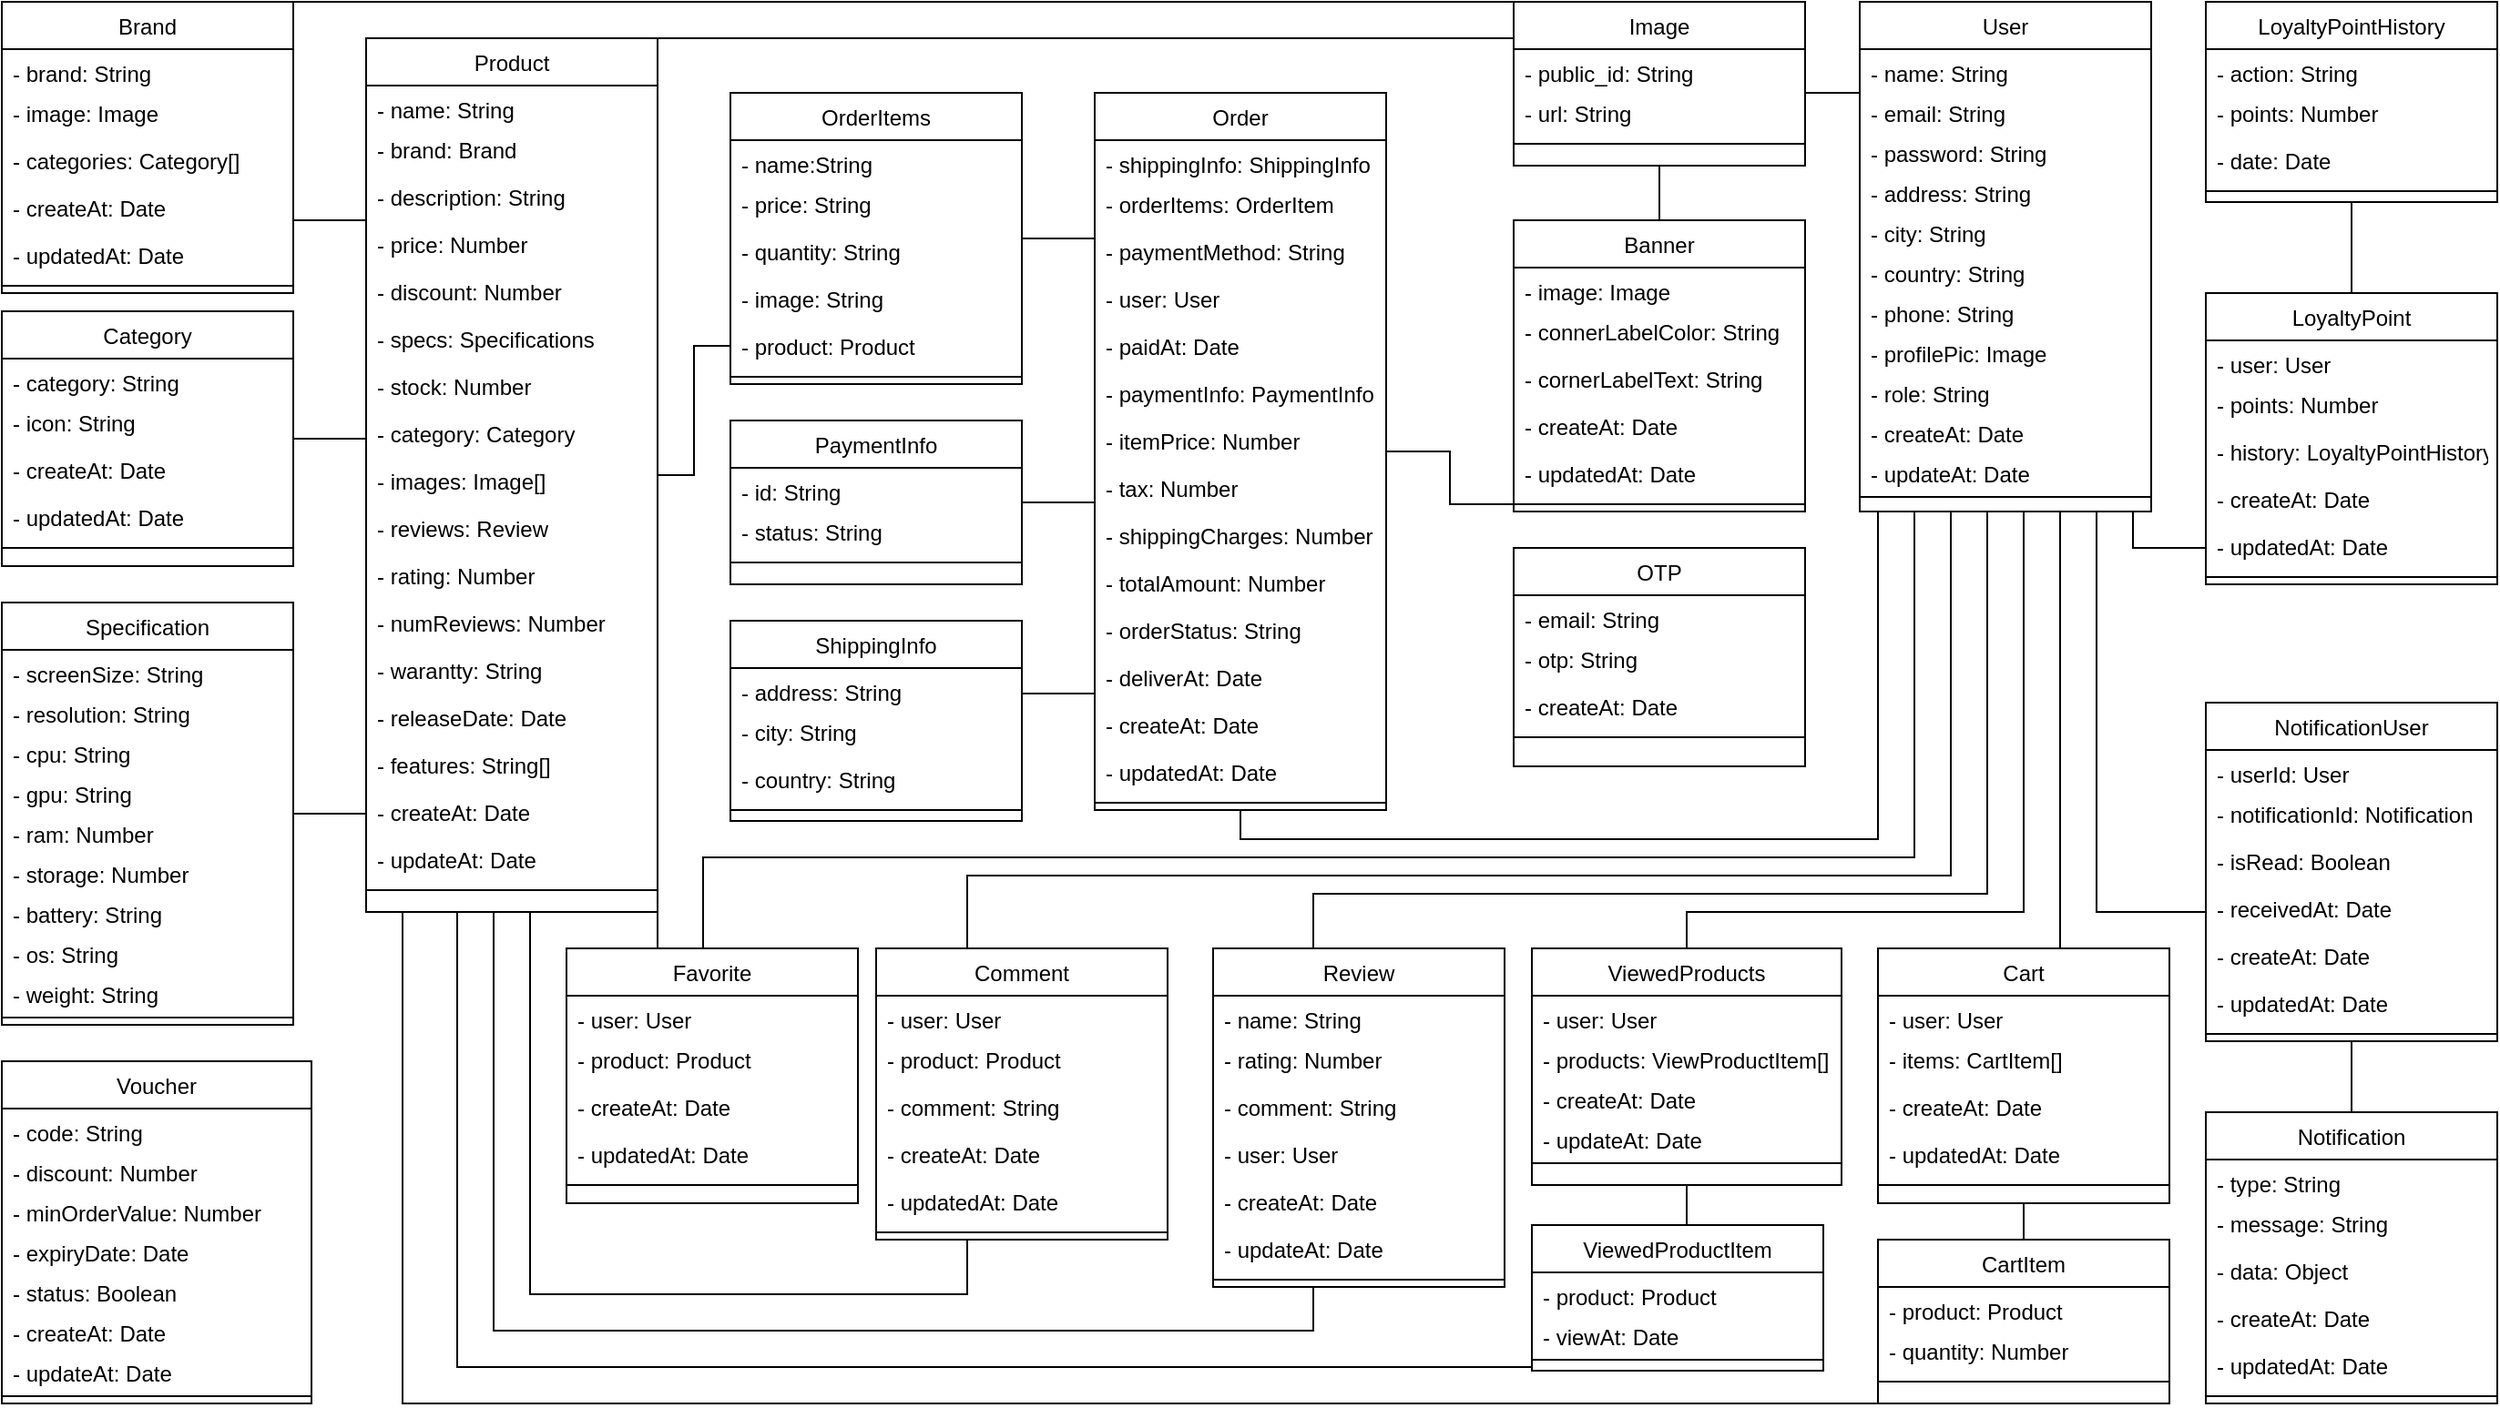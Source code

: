 <mxfile version="26.2.15">
  <diagram name="Page-1" id="lS3dwlfu7sRwdkweUhm_">
    <mxGraphModel dx="4269" dy="-709" grid="1" gridSize="10" guides="1" tooltips="1" connect="1" arrows="1" fold="1" page="1" pageScale="1" pageWidth="850" pageHeight="1100" math="0" shadow="0">
      <root>
        <mxCell id="0" />
        <mxCell id="1" parent="0" />
        <mxCell id="wEX_ZhGj03A6KdqlQC_K-8" value="Image" style="swimlane;fontStyle=0;align=center;verticalAlign=top;childLayout=stackLayout;horizontal=1;startSize=26;horizontalStack=0;resizeParent=1;resizeLast=0;collapsible=1;marginBottom=0;rounded=0;shadow=0;strokeWidth=1;" vertex="1" parent="1">
          <mxGeometry x="-260" y="2320" width="160" height="90" as="geometry">
            <mxRectangle x="550" y="140" width="160" height="26" as="alternateBounds" />
          </mxGeometry>
        </mxCell>
        <mxCell id="wEX_ZhGj03A6KdqlQC_K-9" value="- public_id: String" style="text;align=left;verticalAlign=top;spacingLeft=4;spacingRight=4;overflow=hidden;rotatable=0;points=[[0,0.5],[1,0.5]];portConstraint=eastwest;" vertex="1" parent="wEX_ZhGj03A6KdqlQC_K-8">
          <mxGeometry y="26" width="160" height="22" as="geometry" />
        </mxCell>
        <mxCell id="wEX_ZhGj03A6KdqlQC_K-10" value="- url: String" style="text;align=left;verticalAlign=top;spacingLeft=4;spacingRight=4;overflow=hidden;rotatable=0;points=[[0,0.5],[1,0.5]];portConstraint=eastwest;rounded=0;shadow=0;html=0;" vertex="1" parent="wEX_ZhGj03A6KdqlQC_K-8">
          <mxGeometry y="48" width="160" height="26" as="geometry" />
        </mxCell>
        <mxCell id="wEX_ZhGj03A6KdqlQC_K-14" value="" style="line;html=1;strokeWidth=1;align=left;verticalAlign=middle;spacingTop=-1;spacingLeft=3;spacingRight=3;rotatable=0;labelPosition=right;points=[];portConstraint=eastwest;" vertex="1" parent="wEX_ZhGj03A6KdqlQC_K-8">
          <mxGeometry y="74" width="160" height="8" as="geometry" />
        </mxCell>
        <mxCell id="wEX_ZhGj03A6KdqlQC_K-15" style="edgeStyle=orthogonalEdgeStyle;rounded=0;orthogonalLoop=1;jettySize=auto;html=1;endArrow=none;startFill=0;" edge="1" parent="1" source="wEX_ZhGj03A6KdqlQC_K-1" target="wEX_ZhGj03A6KdqlQC_K-8">
          <mxGeometry relative="1" as="geometry">
            <Array as="points">
              <mxPoint x="-180" y="2360" />
              <mxPoint x="-180" y="2360" />
            </Array>
          </mxGeometry>
        </mxCell>
        <mxCell id="wEX_ZhGj03A6KdqlQC_K-16" value="Brand" style="swimlane;fontStyle=0;align=center;verticalAlign=top;childLayout=stackLayout;horizontal=1;startSize=26;horizontalStack=0;resizeParent=1;resizeLast=0;collapsible=1;marginBottom=0;rounded=0;shadow=0;strokeWidth=1;" vertex="1" parent="1">
          <mxGeometry x="-1090" y="2320" width="160" height="160" as="geometry">
            <mxRectangle x="550" y="140" width="160" height="26" as="alternateBounds" />
          </mxGeometry>
        </mxCell>
        <mxCell id="wEX_ZhGj03A6KdqlQC_K-17" value="- brand: String" style="text;align=left;verticalAlign=top;spacingLeft=4;spacingRight=4;overflow=hidden;rotatable=0;points=[[0,0.5],[1,0.5]];portConstraint=eastwest;" vertex="1" parent="wEX_ZhGj03A6KdqlQC_K-16">
          <mxGeometry y="26" width="160" height="22" as="geometry" />
        </mxCell>
        <mxCell id="wEX_ZhGj03A6KdqlQC_K-18" value="- image: Image" style="text;align=left;verticalAlign=top;spacingLeft=4;spacingRight=4;overflow=hidden;rotatable=0;points=[[0,0.5],[1,0.5]];portConstraint=eastwest;rounded=0;shadow=0;html=0;" vertex="1" parent="wEX_ZhGj03A6KdqlQC_K-16">
          <mxGeometry y="48" width="160" height="26" as="geometry" />
        </mxCell>
        <mxCell id="wEX_ZhGj03A6KdqlQC_K-20" value="- categories: Category[]" style="text;align=left;verticalAlign=top;spacingLeft=4;spacingRight=4;overflow=hidden;rotatable=0;points=[[0,0.5],[1,0.5]];portConstraint=eastwest;rounded=0;shadow=0;html=0;" vertex="1" parent="wEX_ZhGj03A6KdqlQC_K-16">
          <mxGeometry y="74" width="160" height="26" as="geometry" />
        </mxCell>
        <mxCell id="wEX_ZhGj03A6KdqlQC_K-21" value="- createAt: Date" style="text;align=left;verticalAlign=top;spacingLeft=4;spacingRight=4;overflow=hidden;rotatable=0;points=[[0,0.5],[1,0.5]];portConstraint=eastwest;rounded=0;shadow=0;html=0;" vertex="1" parent="wEX_ZhGj03A6KdqlQC_K-16">
          <mxGeometry y="100" width="160" height="26" as="geometry" />
        </mxCell>
        <mxCell id="wEX_ZhGj03A6KdqlQC_K-23" value="- updatedAt: Date" style="text;align=left;verticalAlign=top;spacingLeft=4;spacingRight=4;overflow=hidden;rotatable=0;points=[[0,0.5],[1,0.5]];portConstraint=eastwest;rounded=0;shadow=0;html=0;" vertex="1" parent="wEX_ZhGj03A6KdqlQC_K-16">
          <mxGeometry y="126" width="160" height="26" as="geometry" />
        </mxCell>
        <mxCell id="wEX_ZhGj03A6KdqlQC_K-22" value="" style="line;html=1;strokeWidth=1;align=left;verticalAlign=middle;spacingTop=-1;spacingLeft=3;spacingRight=3;rotatable=0;labelPosition=right;points=[];portConstraint=eastwest;" vertex="1" parent="wEX_ZhGj03A6KdqlQC_K-16">
          <mxGeometry y="152" width="160" height="8" as="geometry" />
        </mxCell>
        <mxCell id="wEX_ZhGj03A6KdqlQC_K-24" style="edgeStyle=orthogonalEdgeStyle;rounded=0;orthogonalLoop=1;jettySize=auto;html=1;endArrow=none;startFill=0;" edge="1" parent="1" source="wEX_ZhGj03A6KdqlQC_K-16" target="wEX_ZhGj03A6KdqlQC_K-8">
          <mxGeometry relative="1" as="geometry">
            <Array as="points">
              <mxPoint x="-570" y="2320" />
              <mxPoint x="-570" y="2320" />
            </Array>
          </mxGeometry>
        </mxCell>
        <mxCell id="wEX_ZhGj03A6KdqlQC_K-282" style="edgeStyle=orthogonalEdgeStyle;rounded=0;orthogonalLoop=1;jettySize=auto;html=1;endArrow=none;startFill=0;" edge="1" parent="1" source="wEX_ZhGj03A6KdqlQC_K-25" target="wEX_ZhGj03A6KdqlQC_K-32">
          <mxGeometry relative="1" as="geometry" />
        </mxCell>
        <mxCell id="wEX_ZhGj03A6KdqlQC_K-25" value="Cart" style="swimlane;fontStyle=0;align=center;verticalAlign=top;childLayout=stackLayout;horizontal=1;startSize=26;horizontalStack=0;resizeParent=1;resizeLast=0;collapsible=1;marginBottom=0;rounded=0;shadow=0;strokeWidth=1;" vertex="1" parent="1">
          <mxGeometry x="-60" y="2840" width="160" height="140" as="geometry">
            <mxRectangle x="550" y="140" width="160" height="26" as="alternateBounds" />
          </mxGeometry>
        </mxCell>
        <mxCell id="wEX_ZhGj03A6KdqlQC_K-26" value="- user: User" style="text;align=left;verticalAlign=top;spacingLeft=4;spacingRight=4;overflow=hidden;rotatable=0;points=[[0,0.5],[1,0.5]];portConstraint=eastwest;" vertex="1" parent="wEX_ZhGj03A6KdqlQC_K-25">
          <mxGeometry y="26" width="160" height="22" as="geometry" />
        </mxCell>
        <mxCell id="wEX_ZhGj03A6KdqlQC_K-28" value="- items: CartItem[]" style="text;align=left;verticalAlign=top;spacingLeft=4;spacingRight=4;overflow=hidden;rotatable=0;points=[[0,0.5],[1,0.5]];portConstraint=eastwest;rounded=0;shadow=0;html=0;" vertex="1" parent="wEX_ZhGj03A6KdqlQC_K-25">
          <mxGeometry y="48" width="160" height="26" as="geometry" />
        </mxCell>
        <mxCell id="wEX_ZhGj03A6KdqlQC_K-29" value="- createAt: Date" style="text;align=left;verticalAlign=top;spacingLeft=4;spacingRight=4;overflow=hidden;rotatable=0;points=[[0,0.5],[1,0.5]];portConstraint=eastwest;rounded=0;shadow=0;html=0;" vertex="1" parent="wEX_ZhGj03A6KdqlQC_K-25">
          <mxGeometry y="74" width="160" height="26" as="geometry" />
        </mxCell>
        <mxCell id="wEX_ZhGj03A6KdqlQC_K-30" value="- updatedAt: Date" style="text;align=left;verticalAlign=top;spacingLeft=4;spacingRight=4;overflow=hidden;rotatable=0;points=[[0,0.5],[1,0.5]];portConstraint=eastwest;rounded=0;shadow=0;html=0;" vertex="1" parent="wEX_ZhGj03A6KdqlQC_K-25">
          <mxGeometry y="100" width="160" height="26" as="geometry" />
        </mxCell>
        <mxCell id="wEX_ZhGj03A6KdqlQC_K-31" value="" style="line;html=1;strokeWidth=1;align=left;verticalAlign=middle;spacingTop=-1;spacingLeft=3;spacingRight=3;rotatable=0;labelPosition=right;points=[];portConstraint=eastwest;" vertex="1" parent="wEX_ZhGj03A6KdqlQC_K-25">
          <mxGeometry y="126" width="160" height="8" as="geometry" />
        </mxCell>
        <mxCell id="wEX_ZhGj03A6KdqlQC_K-301" style="edgeStyle=orthogonalEdgeStyle;rounded=0;orthogonalLoop=1;jettySize=auto;html=1;endArrow=none;startFill=0;" edge="1" parent="1" source="wEX_ZhGj03A6KdqlQC_K-32" target="wEX_ZhGj03A6KdqlQC_K-141">
          <mxGeometry relative="1" as="geometry">
            <Array as="points">
              <mxPoint x="-870" y="3090" />
            </Array>
          </mxGeometry>
        </mxCell>
        <mxCell id="wEX_ZhGj03A6KdqlQC_K-32" value="CartItem" style="swimlane;fontStyle=0;align=center;verticalAlign=top;childLayout=stackLayout;horizontal=1;startSize=26;horizontalStack=0;resizeParent=1;resizeLast=0;collapsible=1;marginBottom=0;rounded=0;shadow=0;strokeWidth=1;" vertex="1" parent="1">
          <mxGeometry x="-60" y="3000" width="160" height="90" as="geometry">
            <mxRectangle x="550" y="140" width="160" height="26" as="alternateBounds" />
          </mxGeometry>
        </mxCell>
        <mxCell id="wEX_ZhGj03A6KdqlQC_K-33" value="- product: Product" style="text;align=left;verticalAlign=top;spacingLeft=4;spacingRight=4;overflow=hidden;rotatable=0;points=[[0,0.5],[1,0.5]];portConstraint=eastwest;" vertex="1" parent="wEX_ZhGj03A6KdqlQC_K-32">
          <mxGeometry y="26" width="160" height="22" as="geometry" />
        </mxCell>
        <mxCell id="wEX_ZhGj03A6KdqlQC_K-34" value="- quantity: Number" style="text;align=left;verticalAlign=top;spacingLeft=4;spacingRight=4;overflow=hidden;rotatable=0;points=[[0,0.5],[1,0.5]];portConstraint=eastwest;rounded=0;shadow=0;html=0;" vertex="1" parent="wEX_ZhGj03A6KdqlQC_K-32">
          <mxGeometry y="48" width="160" height="26" as="geometry" />
        </mxCell>
        <mxCell id="wEX_ZhGj03A6KdqlQC_K-37" value="" style="line;html=1;strokeWidth=1;align=left;verticalAlign=middle;spacingTop=-1;spacingLeft=3;spacingRight=3;rotatable=0;labelPosition=right;points=[];portConstraint=eastwest;" vertex="1" parent="wEX_ZhGj03A6KdqlQC_K-32">
          <mxGeometry y="74" width="160" height="8" as="geometry" />
        </mxCell>
        <mxCell id="wEX_ZhGj03A6KdqlQC_K-38" value="Category" style="swimlane;fontStyle=0;align=center;verticalAlign=top;childLayout=stackLayout;horizontal=1;startSize=26;horizontalStack=0;resizeParent=1;resizeLast=0;collapsible=1;marginBottom=0;rounded=0;shadow=0;strokeWidth=1;" vertex="1" parent="1">
          <mxGeometry x="-1090" y="2490" width="160" height="140" as="geometry">
            <mxRectangle x="550" y="140" width="160" height="26" as="alternateBounds" />
          </mxGeometry>
        </mxCell>
        <mxCell id="wEX_ZhGj03A6KdqlQC_K-39" value="- category: String" style="text;align=left;verticalAlign=top;spacingLeft=4;spacingRight=4;overflow=hidden;rotatable=0;points=[[0,0.5],[1,0.5]];portConstraint=eastwest;" vertex="1" parent="wEX_ZhGj03A6KdqlQC_K-38">
          <mxGeometry y="26" width="160" height="22" as="geometry" />
        </mxCell>
        <mxCell id="wEX_ZhGj03A6KdqlQC_K-41" value="- icon: String" style="text;align=left;verticalAlign=top;spacingLeft=4;spacingRight=4;overflow=hidden;rotatable=0;points=[[0,0.5],[1,0.5]];portConstraint=eastwest;rounded=0;shadow=0;html=0;" vertex="1" parent="wEX_ZhGj03A6KdqlQC_K-38">
          <mxGeometry y="48" width="160" height="26" as="geometry" />
        </mxCell>
        <mxCell id="wEX_ZhGj03A6KdqlQC_K-42" value="- createAt: Date" style="text;align=left;verticalAlign=top;spacingLeft=4;spacingRight=4;overflow=hidden;rotatable=0;points=[[0,0.5],[1,0.5]];portConstraint=eastwest;rounded=0;shadow=0;html=0;" vertex="1" parent="wEX_ZhGj03A6KdqlQC_K-38">
          <mxGeometry y="74" width="160" height="26" as="geometry" />
        </mxCell>
        <mxCell id="wEX_ZhGj03A6KdqlQC_K-43" value="- updatedAt: Date" style="text;align=left;verticalAlign=top;spacingLeft=4;spacingRight=4;overflow=hidden;rotatable=0;points=[[0,0.5],[1,0.5]];portConstraint=eastwest;rounded=0;shadow=0;html=0;" vertex="1" parent="wEX_ZhGj03A6KdqlQC_K-38">
          <mxGeometry y="100" width="160" height="26" as="geometry" />
        </mxCell>
        <mxCell id="wEX_ZhGj03A6KdqlQC_K-44" value="" style="line;html=1;strokeWidth=1;align=left;verticalAlign=middle;spacingTop=-1;spacingLeft=3;spacingRight=3;rotatable=0;labelPosition=right;points=[];portConstraint=eastwest;" vertex="1" parent="wEX_ZhGj03A6KdqlQC_K-38">
          <mxGeometry y="126" width="160" height="8" as="geometry" />
        </mxCell>
        <mxCell id="wEX_ZhGj03A6KdqlQC_K-298" style="edgeStyle=orthogonalEdgeStyle;rounded=0;orthogonalLoop=1;jettySize=auto;html=1;endArrow=none;startFill=0;" edge="1" parent="1" source="wEX_ZhGj03A6KdqlQC_K-45" target="wEX_ZhGj03A6KdqlQC_K-141">
          <mxGeometry relative="1" as="geometry">
            <Array as="points">
              <mxPoint x="-560" y="3030" />
              <mxPoint x="-800" y="3030" />
            </Array>
          </mxGeometry>
        </mxCell>
        <mxCell id="wEX_ZhGj03A6KdqlQC_K-45" value="Comment" style="swimlane;fontStyle=0;align=center;verticalAlign=top;childLayout=stackLayout;horizontal=1;startSize=26;horizontalStack=0;resizeParent=1;resizeLast=0;collapsible=1;marginBottom=0;rounded=0;shadow=0;strokeWidth=1;" vertex="1" parent="1">
          <mxGeometry x="-610" y="2840" width="160" height="160" as="geometry">
            <mxRectangle x="550" y="140" width="160" height="26" as="alternateBounds" />
          </mxGeometry>
        </mxCell>
        <mxCell id="wEX_ZhGj03A6KdqlQC_K-46" value="- user: User" style="text;align=left;verticalAlign=top;spacingLeft=4;spacingRight=4;overflow=hidden;rotatable=0;points=[[0,0.5],[1,0.5]];portConstraint=eastwest;" vertex="1" parent="wEX_ZhGj03A6KdqlQC_K-45">
          <mxGeometry y="26" width="160" height="22" as="geometry" />
        </mxCell>
        <mxCell id="wEX_ZhGj03A6KdqlQC_K-47" value="- product: Product" style="text;align=left;verticalAlign=top;spacingLeft=4;spacingRight=4;overflow=hidden;rotatable=0;points=[[0,0.5],[1,0.5]];portConstraint=eastwest;rounded=0;shadow=0;html=0;" vertex="1" parent="wEX_ZhGj03A6KdqlQC_K-45">
          <mxGeometry y="48" width="160" height="26" as="geometry" />
        </mxCell>
        <mxCell id="wEX_ZhGj03A6KdqlQC_K-51" value="- comment: String" style="text;align=left;verticalAlign=top;spacingLeft=4;spacingRight=4;overflow=hidden;rotatable=0;points=[[0,0.5],[1,0.5]];portConstraint=eastwest;rounded=0;shadow=0;html=0;" vertex="1" parent="wEX_ZhGj03A6KdqlQC_K-45">
          <mxGeometry y="74" width="160" height="26" as="geometry" />
        </mxCell>
        <mxCell id="wEX_ZhGj03A6KdqlQC_K-48" value="- createAt: Date" style="text;align=left;verticalAlign=top;spacingLeft=4;spacingRight=4;overflow=hidden;rotatable=0;points=[[0,0.5],[1,0.5]];portConstraint=eastwest;rounded=0;shadow=0;html=0;" vertex="1" parent="wEX_ZhGj03A6KdqlQC_K-45">
          <mxGeometry y="100" width="160" height="26" as="geometry" />
        </mxCell>
        <mxCell id="wEX_ZhGj03A6KdqlQC_K-49" value="- updatedAt: Date" style="text;align=left;verticalAlign=top;spacingLeft=4;spacingRight=4;overflow=hidden;rotatable=0;points=[[0,0.5],[1,0.5]];portConstraint=eastwest;rounded=0;shadow=0;html=0;" vertex="1" parent="wEX_ZhGj03A6KdqlQC_K-45">
          <mxGeometry y="126" width="160" height="26" as="geometry" />
        </mxCell>
        <mxCell id="wEX_ZhGj03A6KdqlQC_K-50" value="" style="line;html=1;strokeWidth=1;align=left;verticalAlign=middle;spacingTop=-1;spacingLeft=3;spacingRight=3;rotatable=0;labelPosition=right;points=[];portConstraint=eastwest;" vertex="1" parent="wEX_ZhGj03A6KdqlQC_K-45">
          <mxGeometry y="152" width="160" height="8" as="geometry" />
        </mxCell>
        <mxCell id="wEX_ZhGj03A6KdqlQC_K-300" style="edgeStyle=orthogonalEdgeStyle;rounded=0;orthogonalLoop=1;jettySize=auto;html=1;endArrow=none;startFill=0;" edge="1" parent="1" source="wEX_ZhGj03A6KdqlQC_K-52" target="wEX_ZhGj03A6KdqlQC_K-141">
          <mxGeometry relative="1" as="geometry">
            <Array as="points">
              <mxPoint x="-770" y="2820" />
              <mxPoint x="-770" y="2820" />
            </Array>
          </mxGeometry>
        </mxCell>
        <mxCell id="wEX_ZhGj03A6KdqlQC_K-52" value="Favorite" style="swimlane;fontStyle=0;align=center;verticalAlign=top;childLayout=stackLayout;horizontal=1;startSize=26;horizontalStack=0;resizeParent=1;resizeLast=0;collapsible=1;marginBottom=0;rounded=0;shadow=0;strokeWidth=1;" vertex="1" parent="1">
          <mxGeometry x="-780" y="2840" width="160" height="140" as="geometry">
            <mxRectangle x="550" y="140" width="160" height="26" as="alternateBounds" />
          </mxGeometry>
        </mxCell>
        <mxCell id="wEX_ZhGj03A6KdqlQC_K-53" value="- user: User" style="text;align=left;verticalAlign=top;spacingLeft=4;spacingRight=4;overflow=hidden;rotatable=0;points=[[0,0.5],[1,0.5]];portConstraint=eastwest;" vertex="1" parent="wEX_ZhGj03A6KdqlQC_K-52">
          <mxGeometry y="26" width="160" height="22" as="geometry" />
        </mxCell>
        <mxCell id="wEX_ZhGj03A6KdqlQC_K-54" value="- product: Product" style="text;align=left;verticalAlign=top;spacingLeft=4;spacingRight=4;overflow=hidden;rotatable=0;points=[[0,0.5],[1,0.5]];portConstraint=eastwest;rounded=0;shadow=0;html=0;" vertex="1" parent="wEX_ZhGj03A6KdqlQC_K-52">
          <mxGeometry y="48" width="160" height="26" as="geometry" />
        </mxCell>
        <mxCell id="wEX_ZhGj03A6KdqlQC_K-56" value="- createAt: Date" style="text;align=left;verticalAlign=top;spacingLeft=4;spacingRight=4;overflow=hidden;rotatable=0;points=[[0,0.5],[1,0.5]];portConstraint=eastwest;rounded=0;shadow=0;html=0;" vertex="1" parent="wEX_ZhGj03A6KdqlQC_K-52">
          <mxGeometry y="74" width="160" height="26" as="geometry" />
        </mxCell>
        <mxCell id="wEX_ZhGj03A6KdqlQC_K-57" value="- updatedAt: Date" style="text;align=left;verticalAlign=top;spacingLeft=4;spacingRight=4;overflow=hidden;rotatable=0;points=[[0,0.5],[1,0.5]];portConstraint=eastwest;rounded=0;shadow=0;html=0;" vertex="1" parent="wEX_ZhGj03A6KdqlQC_K-52">
          <mxGeometry y="100" width="160" height="26" as="geometry" />
        </mxCell>
        <mxCell id="wEX_ZhGj03A6KdqlQC_K-58" value="" style="line;html=1;strokeWidth=1;align=left;verticalAlign=middle;spacingTop=-1;spacingLeft=3;spacingRight=3;rotatable=0;labelPosition=right;points=[];portConstraint=eastwest;" vertex="1" parent="wEX_ZhGj03A6KdqlQC_K-52">
          <mxGeometry y="126" width="160" height="8" as="geometry" />
        </mxCell>
        <mxCell id="wEX_ZhGj03A6KdqlQC_K-278" style="edgeStyle=orthogonalEdgeStyle;rounded=0;orthogonalLoop=1;jettySize=auto;html=1;endArrow=none;startFill=0;" edge="1" parent="1" source="wEX_ZhGj03A6KdqlQC_K-59" target="wEX_ZhGj03A6KdqlQC_K-66">
          <mxGeometry relative="1" as="geometry" />
        </mxCell>
        <mxCell id="wEX_ZhGj03A6KdqlQC_K-59" value="LoyaltyPoint" style="swimlane;fontStyle=0;align=center;verticalAlign=top;childLayout=stackLayout;horizontal=1;startSize=26;horizontalStack=0;resizeParent=1;resizeLast=0;collapsible=1;marginBottom=0;rounded=0;shadow=0;strokeWidth=1;" vertex="1" parent="1">
          <mxGeometry x="120" y="2480" width="160" height="160" as="geometry">
            <mxRectangle x="550" y="140" width="160" height="26" as="alternateBounds" />
          </mxGeometry>
        </mxCell>
        <mxCell id="wEX_ZhGj03A6KdqlQC_K-60" value="- user: User" style="text;align=left;verticalAlign=top;spacingLeft=4;spacingRight=4;overflow=hidden;rotatable=0;points=[[0,0.5],[1,0.5]];portConstraint=eastwest;" vertex="1" parent="wEX_ZhGj03A6KdqlQC_K-59">
          <mxGeometry y="26" width="160" height="22" as="geometry" />
        </mxCell>
        <mxCell id="wEX_ZhGj03A6KdqlQC_K-61" value="- points: Number" style="text;align=left;verticalAlign=top;spacingLeft=4;spacingRight=4;overflow=hidden;rotatable=0;points=[[0,0.5],[1,0.5]];portConstraint=eastwest;rounded=0;shadow=0;html=0;" vertex="1" parent="wEX_ZhGj03A6KdqlQC_K-59">
          <mxGeometry y="48" width="160" height="26" as="geometry" />
        </mxCell>
        <mxCell id="wEX_ZhGj03A6KdqlQC_K-65" value="- history: LoyaltyPointHistory" style="text;align=left;verticalAlign=top;spacingLeft=4;spacingRight=4;overflow=hidden;rotatable=0;points=[[0,0.5],[1,0.5]];portConstraint=eastwest;rounded=0;shadow=0;html=0;" vertex="1" parent="wEX_ZhGj03A6KdqlQC_K-59">
          <mxGeometry y="74" width="160" height="26" as="geometry" />
        </mxCell>
        <mxCell id="wEX_ZhGj03A6KdqlQC_K-62" value="- createAt: Date" style="text;align=left;verticalAlign=top;spacingLeft=4;spacingRight=4;overflow=hidden;rotatable=0;points=[[0,0.5],[1,0.5]];portConstraint=eastwest;rounded=0;shadow=0;html=0;" vertex="1" parent="wEX_ZhGj03A6KdqlQC_K-59">
          <mxGeometry y="100" width="160" height="26" as="geometry" />
        </mxCell>
        <mxCell id="wEX_ZhGj03A6KdqlQC_K-63" value="- updatedAt: Date" style="text;align=left;verticalAlign=top;spacingLeft=4;spacingRight=4;overflow=hidden;rotatable=0;points=[[0,0.5],[1,0.5]];portConstraint=eastwest;rounded=0;shadow=0;html=0;" vertex="1" parent="wEX_ZhGj03A6KdqlQC_K-59">
          <mxGeometry y="126" width="160" height="26" as="geometry" />
        </mxCell>
        <mxCell id="wEX_ZhGj03A6KdqlQC_K-64" value="" style="line;html=1;strokeWidth=1;align=left;verticalAlign=middle;spacingTop=-1;spacingLeft=3;spacingRight=3;rotatable=0;labelPosition=right;points=[];portConstraint=eastwest;" vertex="1" parent="wEX_ZhGj03A6KdqlQC_K-59">
          <mxGeometry y="152" width="160" height="8" as="geometry" />
        </mxCell>
        <mxCell id="wEX_ZhGj03A6KdqlQC_K-66" value="LoyaltyPointHistory" style="swimlane;fontStyle=0;align=center;verticalAlign=top;childLayout=stackLayout;horizontal=1;startSize=26;horizontalStack=0;resizeParent=1;resizeLast=0;collapsible=1;marginBottom=0;rounded=0;shadow=0;strokeWidth=1;" vertex="1" parent="1">
          <mxGeometry x="120" y="2320" width="160" height="110" as="geometry">
            <mxRectangle x="550" y="140" width="160" height="26" as="alternateBounds" />
          </mxGeometry>
        </mxCell>
        <mxCell id="wEX_ZhGj03A6KdqlQC_K-67" value="- action: String" style="text;align=left;verticalAlign=top;spacingLeft=4;spacingRight=4;overflow=hidden;rotatable=0;points=[[0,0.5],[1,0.5]];portConstraint=eastwest;" vertex="1" parent="wEX_ZhGj03A6KdqlQC_K-66">
          <mxGeometry y="26" width="160" height="22" as="geometry" />
        </mxCell>
        <mxCell id="wEX_ZhGj03A6KdqlQC_K-68" value="- points: Number" style="text;align=left;verticalAlign=top;spacingLeft=4;spacingRight=4;overflow=hidden;rotatable=0;points=[[0,0.5],[1,0.5]];portConstraint=eastwest;rounded=0;shadow=0;html=0;" vertex="1" parent="wEX_ZhGj03A6KdqlQC_K-66">
          <mxGeometry y="48" width="160" height="26" as="geometry" />
        </mxCell>
        <mxCell id="wEX_ZhGj03A6KdqlQC_K-69" value="- date: Date" style="text;align=left;verticalAlign=top;spacingLeft=4;spacingRight=4;overflow=hidden;rotatable=0;points=[[0,0.5],[1,0.5]];portConstraint=eastwest;rounded=0;shadow=0;html=0;" vertex="1" parent="wEX_ZhGj03A6KdqlQC_K-66">
          <mxGeometry y="74" width="160" height="26" as="geometry" />
        </mxCell>
        <mxCell id="wEX_ZhGj03A6KdqlQC_K-72" value="" style="line;html=1;strokeWidth=1;align=left;verticalAlign=middle;spacingTop=-1;spacingLeft=3;spacingRight=3;rotatable=0;labelPosition=right;points=[];portConstraint=eastwest;" vertex="1" parent="wEX_ZhGj03A6KdqlQC_K-66">
          <mxGeometry y="100" width="160" height="8" as="geometry" />
        </mxCell>
        <mxCell id="wEX_ZhGj03A6KdqlQC_K-74" value="Notification" style="swimlane;fontStyle=0;align=center;verticalAlign=top;childLayout=stackLayout;horizontal=1;startSize=26;horizontalStack=0;resizeParent=1;resizeLast=0;collapsible=1;marginBottom=0;rounded=0;shadow=0;strokeWidth=1;" vertex="1" parent="1">
          <mxGeometry x="120" y="2930" width="160" height="160" as="geometry">
            <mxRectangle x="550" y="140" width="160" height="26" as="alternateBounds" />
          </mxGeometry>
        </mxCell>
        <mxCell id="wEX_ZhGj03A6KdqlQC_K-75" value="- type: String" style="text;align=left;verticalAlign=top;spacingLeft=4;spacingRight=4;overflow=hidden;rotatable=0;points=[[0,0.5],[1,0.5]];portConstraint=eastwest;" vertex="1" parent="wEX_ZhGj03A6KdqlQC_K-74">
          <mxGeometry y="26" width="160" height="22" as="geometry" />
        </mxCell>
        <mxCell id="wEX_ZhGj03A6KdqlQC_K-76" value="- message: String" style="text;align=left;verticalAlign=top;spacingLeft=4;spacingRight=4;overflow=hidden;rotatable=0;points=[[0,0.5],[1,0.5]];portConstraint=eastwest;rounded=0;shadow=0;html=0;" vertex="1" parent="wEX_ZhGj03A6KdqlQC_K-74">
          <mxGeometry y="48" width="160" height="26" as="geometry" />
        </mxCell>
        <mxCell id="wEX_ZhGj03A6KdqlQC_K-77" value="- data: Object" style="text;align=left;verticalAlign=top;spacingLeft=4;spacingRight=4;overflow=hidden;rotatable=0;points=[[0,0.5],[1,0.5]];portConstraint=eastwest;rounded=0;shadow=0;html=0;" vertex="1" parent="wEX_ZhGj03A6KdqlQC_K-74">
          <mxGeometry y="74" width="160" height="26" as="geometry" />
        </mxCell>
        <mxCell id="wEX_ZhGj03A6KdqlQC_K-78" value="- createAt: Date" style="text;align=left;verticalAlign=top;spacingLeft=4;spacingRight=4;overflow=hidden;rotatable=0;points=[[0,0.5],[1,0.5]];portConstraint=eastwest;rounded=0;shadow=0;html=0;" vertex="1" parent="wEX_ZhGj03A6KdqlQC_K-74">
          <mxGeometry y="100" width="160" height="26" as="geometry" />
        </mxCell>
        <mxCell id="wEX_ZhGj03A6KdqlQC_K-79" value="- updatedAt: Date" style="text;align=left;verticalAlign=top;spacingLeft=4;spacingRight=4;overflow=hidden;rotatable=0;points=[[0,0.5],[1,0.5]];portConstraint=eastwest;rounded=0;shadow=0;html=0;" vertex="1" parent="wEX_ZhGj03A6KdqlQC_K-74">
          <mxGeometry y="126" width="160" height="26" as="geometry" />
        </mxCell>
        <mxCell id="wEX_ZhGj03A6KdqlQC_K-80" value="" style="line;html=1;strokeWidth=1;align=left;verticalAlign=middle;spacingTop=-1;spacingLeft=3;spacingRight=3;rotatable=0;labelPosition=right;points=[];portConstraint=eastwest;" vertex="1" parent="wEX_ZhGj03A6KdqlQC_K-74">
          <mxGeometry y="152" width="160" height="8" as="geometry" />
        </mxCell>
        <mxCell id="wEX_ZhGj03A6KdqlQC_K-277" style="edgeStyle=orthogonalEdgeStyle;rounded=0;orthogonalLoop=1;jettySize=auto;html=1;endArrow=none;startFill=0;" edge="1" parent="1" source="wEX_ZhGj03A6KdqlQC_K-81" target="wEX_ZhGj03A6KdqlQC_K-74">
          <mxGeometry relative="1" as="geometry" />
        </mxCell>
        <mxCell id="wEX_ZhGj03A6KdqlQC_K-81" value="NotificationUser" style="swimlane;fontStyle=0;align=center;verticalAlign=top;childLayout=stackLayout;horizontal=1;startSize=26;horizontalStack=0;resizeParent=1;resizeLast=0;collapsible=1;marginBottom=0;rounded=0;shadow=0;strokeWidth=1;" vertex="1" parent="1">
          <mxGeometry x="120" y="2705" width="160" height="186" as="geometry">
            <mxRectangle x="550" y="140" width="160" height="26" as="alternateBounds" />
          </mxGeometry>
        </mxCell>
        <mxCell id="wEX_ZhGj03A6KdqlQC_K-82" value="- userId: User" style="text;align=left;verticalAlign=top;spacingLeft=4;spacingRight=4;overflow=hidden;rotatable=0;points=[[0,0.5],[1,0.5]];portConstraint=eastwest;" vertex="1" parent="wEX_ZhGj03A6KdqlQC_K-81">
          <mxGeometry y="26" width="160" height="22" as="geometry" />
        </mxCell>
        <mxCell id="wEX_ZhGj03A6KdqlQC_K-83" value="- notificationId: Notification" style="text;align=left;verticalAlign=top;spacingLeft=4;spacingRight=4;overflow=hidden;rotatable=0;points=[[0,0.5],[1,0.5]];portConstraint=eastwest;rounded=0;shadow=0;html=0;" vertex="1" parent="wEX_ZhGj03A6KdqlQC_K-81">
          <mxGeometry y="48" width="160" height="26" as="geometry" />
        </mxCell>
        <mxCell id="wEX_ZhGj03A6KdqlQC_K-84" value="- isRead: Boolean" style="text;align=left;verticalAlign=top;spacingLeft=4;spacingRight=4;overflow=hidden;rotatable=0;points=[[0,0.5],[1,0.5]];portConstraint=eastwest;rounded=0;shadow=0;html=0;" vertex="1" parent="wEX_ZhGj03A6KdqlQC_K-81">
          <mxGeometry y="74" width="160" height="26" as="geometry" />
        </mxCell>
        <mxCell id="wEX_ZhGj03A6KdqlQC_K-88" value="- receivedAt: Date" style="text;align=left;verticalAlign=top;spacingLeft=4;spacingRight=4;overflow=hidden;rotatable=0;points=[[0,0.5],[1,0.5]];portConstraint=eastwest;rounded=0;shadow=0;html=0;" vertex="1" parent="wEX_ZhGj03A6KdqlQC_K-81">
          <mxGeometry y="100" width="160" height="26" as="geometry" />
        </mxCell>
        <mxCell id="wEX_ZhGj03A6KdqlQC_K-85" value="- createAt: Date" style="text;align=left;verticalAlign=top;spacingLeft=4;spacingRight=4;overflow=hidden;rotatable=0;points=[[0,0.5],[1,0.5]];portConstraint=eastwest;rounded=0;shadow=0;html=0;" vertex="1" parent="wEX_ZhGj03A6KdqlQC_K-81">
          <mxGeometry y="126" width="160" height="26" as="geometry" />
        </mxCell>
        <mxCell id="wEX_ZhGj03A6KdqlQC_K-86" value="- updatedAt: Date" style="text;align=left;verticalAlign=top;spacingLeft=4;spacingRight=4;overflow=hidden;rotatable=0;points=[[0,0.5],[1,0.5]];portConstraint=eastwest;rounded=0;shadow=0;html=0;" vertex="1" parent="wEX_ZhGj03A6KdqlQC_K-81">
          <mxGeometry y="152" width="160" height="26" as="geometry" />
        </mxCell>
        <mxCell id="wEX_ZhGj03A6KdqlQC_K-87" value="" style="line;html=1;strokeWidth=1;align=left;verticalAlign=middle;spacingTop=-1;spacingLeft=3;spacingRight=3;rotatable=0;labelPosition=right;points=[];portConstraint=eastwest;" vertex="1" parent="wEX_ZhGj03A6KdqlQC_K-81">
          <mxGeometry y="178" width="160" height="8" as="geometry" />
        </mxCell>
        <mxCell id="wEX_ZhGj03A6KdqlQC_K-289" style="edgeStyle=orthogonalEdgeStyle;rounded=0;orthogonalLoop=1;jettySize=auto;html=1;endArrow=none;startFill=0;" edge="1" parent="1" source="wEX_ZhGj03A6KdqlQC_K-89" target="wEX_ZhGj03A6KdqlQC_K-123">
          <mxGeometry relative="1" as="geometry">
            <Array as="points">
              <mxPoint x="-500" y="2595" />
              <mxPoint x="-500" y="2595" />
            </Array>
          </mxGeometry>
        </mxCell>
        <mxCell id="wEX_ZhGj03A6KdqlQC_K-290" style="edgeStyle=orthogonalEdgeStyle;rounded=0;orthogonalLoop=1;jettySize=auto;html=1;endArrow=none;startFill=0;" edge="1" parent="1" source="wEX_ZhGj03A6KdqlQC_K-89" target="wEX_ZhGj03A6KdqlQC_K-113">
          <mxGeometry relative="1" as="geometry">
            <Array as="points">
              <mxPoint x="-500" y="2450" />
              <mxPoint x="-500" y="2450" />
            </Array>
          </mxGeometry>
        </mxCell>
        <mxCell id="wEX_ZhGj03A6KdqlQC_K-291" style="edgeStyle=orthogonalEdgeStyle;rounded=0;orthogonalLoop=1;jettySize=auto;html=1;endArrow=none;startFill=0;" edge="1" parent="1" source="wEX_ZhGj03A6KdqlQC_K-89" target="wEX_ZhGj03A6KdqlQC_K-105">
          <mxGeometry relative="1" as="geometry">
            <Array as="points">
              <mxPoint x="-510" y="2700" />
              <mxPoint x="-510" y="2700" />
            </Array>
          </mxGeometry>
        </mxCell>
        <mxCell id="wEX_ZhGj03A6KdqlQC_K-316" value="" style="edgeStyle=orthogonalEdgeStyle;rounded=0;orthogonalLoop=1;jettySize=auto;html=1;endArrow=none;startFill=0;" edge="1" parent="1" source="wEX_ZhGj03A6KdqlQC_K-89" target="wEX_ZhGj03A6KdqlQC_K-6">
          <mxGeometry relative="1" as="geometry" />
        </mxCell>
        <mxCell id="wEX_ZhGj03A6KdqlQC_K-89" value="Order" style="swimlane;fontStyle=0;align=center;verticalAlign=top;childLayout=stackLayout;horizontal=1;startSize=26;horizontalStack=0;resizeParent=1;resizeLast=0;collapsible=1;marginBottom=0;rounded=0;shadow=0;strokeWidth=1;" vertex="1" parent="1">
          <mxGeometry x="-490" y="2370" width="160" height="394" as="geometry">
            <mxRectangle x="550" y="140" width="160" height="26" as="alternateBounds" />
          </mxGeometry>
        </mxCell>
        <mxCell id="wEX_ZhGj03A6KdqlQC_K-90" value="- shippingInfo: ShippingInfo" style="text;align=left;verticalAlign=top;spacingLeft=4;spacingRight=4;overflow=hidden;rotatable=0;points=[[0,0.5],[1,0.5]];portConstraint=eastwest;" vertex="1" parent="wEX_ZhGj03A6KdqlQC_K-89">
          <mxGeometry y="26" width="160" height="22" as="geometry" />
        </mxCell>
        <mxCell id="wEX_ZhGj03A6KdqlQC_K-91" value="- orderItems: OrderItem" style="text;align=left;verticalAlign=top;spacingLeft=4;spacingRight=4;overflow=hidden;rotatable=0;points=[[0,0.5],[1,0.5]];portConstraint=eastwest;rounded=0;shadow=0;html=0;" vertex="1" parent="wEX_ZhGj03A6KdqlQC_K-89">
          <mxGeometry y="48" width="160" height="26" as="geometry" />
        </mxCell>
        <mxCell id="wEX_ZhGj03A6KdqlQC_K-92" value="- paymentMethod: String" style="text;align=left;verticalAlign=top;spacingLeft=4;spacingRight=4;overflow=hidden;rotatable=0;points=[[0,0.5],[1,0.5]];portConstraint=eastwest;rounded=0;shadow=0;html=0;" vertex="1" parent="wEX_ZhGj03A6KdqlQC_K-89">
          <mxGeometry y="74" width="160" height="26" as="geometry" />
        </mxCell>
        <mxCell id="wEX_ZhGj03A6KdqlQC_K-93" value="- user: User" style="text;align=left;verticalAlign=top;spacingLeft=4;spacingRight=4;overflow=hidden;rotatable=0;points=[[0,0.5],[1,0.5]];portConstraint=eastwest;rounded=0;shadow=0;html=0;" vertex="1" parent="wEX_ZhGj03A6KdqlQC_K-89">
          <mxGeometry y="100" width="160" height="26" as="geometry" />
        </mxCell>
        <mxCell id="wEX_ZhGj03A6KdqlQC_K-97" value="- paidAt: Date" style="text;align=left;verticalAlign=top;spacingLeft=4;spacingRight=4;overflow=hidden;rotatable=0;points=[[0,0.5],[1,0.5]];portConstraint=eastwest;rounded=0;shadow=0;html=0;" vertex="1" parent="wEX_ZhGj03A6KdqlQC_K-89">
          <mxGeometry y="126" width="160" height="26" as="geometry" />
        </mxCell>
        <mxCell id="wEX_ZhGj03A6KdqlQC_K-98" value="- paymentInfo: PaymentInfo" style="text;align=left;verticalAlign=top;spacingLeft=4;spacingRight=4;overflow=hidden;rotatable=0;points=[[0,0.5],[1,0.5]];portConstraint=eastwest;rounded=0;shadow=0;html=0;" vertex="1" parent="wEX_ZhGj03A6KdqlQC_K-89">
          <mxGeometry y="152" width="160" height="26" as="geometry" />
        </mxCell>
        <mxCell id="wEX_ZhGj03A6KdqlQC_K-99" value="- itemPrice: Number" style="text;align=left;verticalAlign=top;spacingLeft=4;spacingRight=4;overflow=hidden;rotatable=0;points=[[0,0.5],[1,0.5]];portConstraint=eastwest;rounded=0;shadow=0;html=0;" vertex="1" parent="wEX_ZhGj03A6KdqlQC_K-89">
          <mxGeometry y="178" width="160" height="26" as="geometry" />
        </mxCell>
        <mxCell id="wEX_ZhGj03A6KdqlQC_K-100" value="- tax: Number" style="text;align=left;verticalAlign=top;spacingLeft=4;spacingRight=4;overflow=hidden;rotatable=0;points=[[0,0.5],[1,0.5]];portConstraint=eastwest;rounded=0;shadow=0;html=0;" vertex="1" parent="wEX_ZhGj03A6KdqlQC_K-89">
          <mxGeometry y="204" width="160" height="26" as="geometry" />
        </mxCell>
        <mxCell id="wEX_ZhGj03A6KdqlQC_K-101" value="- shippingCharges: Number" style="text;align=left;verticalAlign=top;spacingLeft=4;spacingRight=4;overflow=hidden;rotatable=0;points=[[0,0.5],[1,0.5]];portConstraint=eastwest;rounded=0;shadow=0;html=0;" vertex="1" parent="wEX_ZhGj03A6KdqlQC_K-89">
          <mxGeometry y="230" width="160" height="26" as="geometry" />
        </mxCell>
        <mxCell id="wEX_ZhGj03A6KdqlQC_K-102" value="- totalAmount: Number" style="text;align=left;verticalAlign=top;spacingLeft=4;spacingRight=4;overflow=hidden;rotatable=0;points=[[0,0.5],[1,0.5]];portConstraint=eastwest;rounded=0;shadow=0;html=0;" vertex="1" parent="wEX_ZhGj03A6KdqlQC_K-89">
          <mxGeometry y="256" width="160" height="26" as="geometry" />
        </mxCell>
        <mxCell id="wEX_ZhGj03A6KdqlQC_K-103" value="- orderStatus: String" style="text;align=left;verticalAlign=top;spacingLeft=4;spacingRight=4;overflow=hidden;rotatable=0;points=[[0,0.5],[1,0.5]];portConstraint=eastwest;rounded=0;shadow=0;html=0;" vertex="1" parent="wEX_ZhGj03A6KdqlQC_K-89">
          <mxGeometry y="282" width="160" height="26" as="geometry" />
        </mxCell>
        <mxCell id="wEX_ZhGj03A6KdqlQC_K-104" value="- deliverAt: Date" style="text;align=left;verticalAlign=top;spacingLeft=4;spacingRight=4;overflow=hidden;rotatable=0;points=[[0,0.5],[1,0.5]];portConstraint=eastwest;rounded=0;shadow=0;html=0;" vertex="1" parent="wEX_ZhGj03A6KdqlQC_K-89">
          <mxGeometry y="308" width="160" height="26" as="geometry" />
        </mxCell>
        <mxCell id="wEX_ZhGj03A6KdqlQC_K-94" value="- createAt: Date" style="text;align=left;verticalAlign=top;spacingLeft=4;spacingRight=4;overflow=hidden;rotatable=0;points=[[0,0.5],[1,0.5]];portConstraint=eastwest;rounded=0;shadow=0;html=0;" vertex="1" parent="wEX_ZhGj03A6KdqlQC_K-89">
          <mxGeometry y="334" width="160" height="26" as="geometry" />
        </mxCell>
        <mxCell id="wEX_ZhGj03A6KdqlQC_K-95" value="- updatedAt: Date" style="text;align=left;verticalAlign=top;spacingLeft=4;spacingRight=4;overflow=hidden;rotatable=0;points=[[0,0.5],[1,0.5]];portConstraint=eastwest;rounded=0;shadow=0;html=0;" vertex="1" parent="wEX_ZhGj03A6KdqlQC_K-89">
          <mxGeometry y="360" width="160" height="26" as="geometry" />
        </mxCell>
        <mxCell id="wEX_ZhGj03A6KdqlQC_K-96" value="" style="line;html=1;strokeWidth=1;align=left;verticalAlign=middle;spacingTop=-1;spacingLeft=3;spacingRight=3;rotatable=0;labelPosition=right;points=[];portConstraint=eastwest;" vertex="1" parent="wEX_ZhGj03A6KdqlQC_K-89">
          <mxGeometry y="386" width="160" height="8" as="geometry" />
        </mxCell>
        <mxCell id="wEX_ZhGj03A6KdqlQC_K-105" value="ShippingInfo" style="swimlane;fontStyle=0;align=center;verticalAlign=top;childLayout=stackLayout;horizontal=1;startSize=26;horizontalStack=0;resizeParent=1;resizeLast=0;collapsible=1;marginBottom=0;rounded=0;shadow=0;strokeWidth=1;" vertex="1" parent="1">
          <mxGeometry x="-690" y="2660" width="160" height="110" as="geometry">
            <mxRectangle x="550" y="140" width="160" height="26" as="alternateBounds" />
          </mxGeometry>
        </mxCell>
        <mxCell id="wEX_ZhGj03A6KdqlQC_K-106" value="- address: String" style="text;align=left;verticalAlign=top;spacingLeft=4;spacingRight=4;overflow=hidden;rotatable=0;points=[[0,0.5],[1,0.5]];portConstraint=eastwest;" vertex="1" parent="wEX_ZhGj03A6KdqlQC_K-105">
          <mxGeometry y="26" width="160" height="22" as="geometry" />
        </mxCell>
        <mxCell id="wEX_ZhGj03A6KdqlQC_K-107" value="- city: String" style="text;align=left;verticalAlign=top;spacingLeft=4;spacingRight=4;overflow=hidden;rotatable=0;points=[[0,0.5],[1,0.5]];portConstraint=eastwest;rounded=0;shadow=0;html=0;" vertex="1" parent="wEX_ZhGj03A6KdqlQC_K-105">
          <mxGeometry y="48" width="160" height="26" as="geometry" />
        </mxCell>
        <mxCell id="wEX_ZhGj03A6KdqlQC_K-108" value="- country: String" style="text;align=left;verticalAlign=top;spacingLeft=4;spacingRight=4;overflow=hidden;rotatable=0;points=[[0,0.5],[1,0.5]];portConstraint=eastwest;rounded=0;shadow=0;html=0;" vertex="1" parent="wEX_ZhGj03A6KdqlQC_K-105">
          <mxGeometry y="74" width="160" height="26" as="geometry" />
        </mxCell>
        <mxCell id="wEX_ZhGj03A6KdqlQC_K-112" value="" style="line;html=1;strokeWidth=1;align=left;verticalAlign=middle;spacingTop=-1;spacingLeft=3;spacingRight=3;rotatable=0;labelPosition=right;points=[];portConstraint=eastwest;" vertex="1" parent="wEX_ZhGj03A6KdqlQC_K-105">
          <mxGeometry y="100" width="160" height="8" as="geometry" />
        </mxCell>
        <mxCell id="wEX_ZhGj03A6KdqlQC_K-113" value="OrderItems" style="swimlane;fontStyle=0;align=center;verticalAlign=top;childLayout=stackLayout;horizontal=1;startSize=26;horizontalStack=0;resizeParent=1;resizeLast=0;collapsible=1;marginBottom=0;rounded=0;shadow=0;strokeWidth=1;" vertex="1" parent="1">
          <mxGeometry x="-690" y="2370" width="160" height="160" as="geometry">
            <mxRectangle x="550" y="140" width="160" height="26" as="alternateBounds" />
          </mxGeometry>
        </mxCell>
        <mxCell id="wEX_ZhGj03A6KdqlQC_K-114" value="- name:String" style="text;align=left;verticalAlign=top;spacingLeft=4;spacingRight=4;overflow=hidden;rotatable=0;points=[[0,0.5],[1,0.5]];portConstraint=eastwest;" vertex="1" parent="wEX_ZhGj03A6KdqlQC_K-113">
          <mxGeometry y="26" width="160" height="22" as="geometry" />
        </mxCell>
        <mxCell id="wEX_ZhGj03A6KdqlQC_K-115" value="- price: String" style="text;align=left;verticalAlign=top;spacingLeft=4;spacingRight=4;overflow=hidden;rotatable=0;points=[[0,0.5],[1,0.5]];portConstraint=eastwest;rounded=0;shadow=0;html=0;" vertex="1" parent="wEX_ZhGj03A6KdqlQC_K-113">
          <mxGeometry y="48" width="160" height="26" as="geometry" />
        </mxCell>
        <mxCell id="wEX_ZhGj03A6KdqlQC_K-120" value="- quantity: String" style="text;align=left;verticalAlign=top;spacingLeft=4;spacingRight=4;overflow=hidden;rotatable=0;points=[[0,0.5],[1,0.5]];portConstraint=eastwest;rounded=0;shadow=0;html=0;" vertex="1" parent="wEX_ZhGj03A6KdqlQC_K-113">
          <mxGeometry y="74" width="160" height="26" as="geometry" />
        </mxCell>
        <mxCell id="wEX_ZhGj03A6KdqlQC_K-121" value="- image: String" style="text;align=left;verticalAlign=top;spacingLeft=4;spacingRight=4;overflow=hidden;rotatable=0;points=[[0,0.5],[1,0.5]];portConstraint=eastwest;rounded=0;shadow=0;html=0;" vertex="1" parent="wEX_ZhGj03A6KdqlQC_K-113">
          <mxGeometry y="100" width="160" height="26" as="geometry" />
        </mxCell>
        <mxCell id="wEX_ZhGj03A6KdqlQC_K-116" value="- product: Product" style="text;align=left;verticalAlign=top;spacingLeft=4;spacingRight=4;overflow=hidden;rotatable=0;points=[[0,0.5],[1,0.5]];portConstraint=eastwest;rounded=0;shadow=0;html=0;" vertex="1" parent="wEX_ZhGj03A6KdqlQC_K-113">
          <mxGeometry y="126" width="160" height="26" as="geometry" />
        </mxCell>
        <mxCell id="wEX_ZhGj03A6KdqlQC_K-117" value="" style="line;html=1;strokeWidth=1;align=left;verticalAlign=middle;spacingTop=-1;spacingLeft=3;spacingRight=3;rotatable=0;labelPosition=right;points=[];portConstraint=eastwest;" vertex="1" parent="wEX_ZhGj03A6KdqlQC_K-113">
          <mxGeometry y="152" width="160" height="8" as="geometry" />
        </mxCell>
        <mxCell id="wEX_ZhGj03A6KdqlQC_K-123" value="PaymentInfo" style="swimlane;fontStyle=0;align=center;verticalAlign=top;childLayout=stackLayout;horizontal=1;startSize=26;horizontalStack=0;resizeParent=1;resizeLast=0;collapsible=1;marginBottom=0;rounded=0;shadow=0;strokeWidth=1;" vertex="1" parent="1">
          <mxGeometry x="-690" y="2550" width="160" height="90" as="geometry">
            <mxRectangle x="550" y="140" width="160" height="26" as="alternateBounds" />
          </mxGeometry>
        </mxCell>
        <mxCell id="wEX_ZhGj03A6KdqlQC_K-124" value="- id: String" style="text;align=left;verticalAlign=top;spacingLeft=4;spacingRight=4;overflow=hidden;rotatable=0;points=[[0,0.5],[1,0.5]];portConstraint=eastwest;" vertex="1" parent="wEX_ZhGj03A6KdqlQC_K-123">
          <mxGeometry y="26" width="160" height="22" as="geometry" />
        </mxCell>
        <mxCell id="wEX_ZhGj03A6KdqlQC_K-126" value="- status: String" style="text;align=left;verticalAlign=top;spacingLeft=4;spacingRight=4;overflow=hidden;rotatable=0;points=[[0,0.5],[1,0.5]];portConstraint=eastwest;rounded=0;shadow=0;html=0;" vertex="1" parent="wEX_ZhGj03A6KdqlQC_K-123">
          <mxGeometry y="48" width="160" height="26" as="geometry" />
        </mxCell>
        <mxCell id="wEX_ZhGj03A6KdqlQC_K-127" value="" style="line;html=1;strokeWidth=1;align=left;verticalAlign=middle;spacingTop=-1;spacingLeft=3;spacingRight=3;rotatable=0;labelPosition=right;points=[];portConstraint=eastwest;" vertex="1" parent="wEX_ZhGj03A6KdqlQC_K-123">
          <mxGeometry y="74" width="160" height="8" as="geometry" />
        </mxCell>
        <mxCell id="wEX_ZhGj03A6KdqlQC_K-128" value="OTP" style="swimlane;fontStyle=0;align=center;verticalAlign=top;childLayout=stackLayout;horizontal=1;startSize=26;horizontalStack=0;resizeParent=1;resizeLast=0;collapsible=1;marginBottom=0;rounded=0;shadow=0;strokeWidth=1;" vertex="1" parent="1">
          <mxGeometry x="-260" y="2620" width="160" height="120" as="geometry">
            <mxRectangle x="550" y="140" width="160" height="26" as="alternateBounds" />
          </mxGeometry>
        </mxCell>
        <mxCell id="wEX_ZhGj03A6KdqlQC_K-129" value="- email: String" style="text;align=left;verticalAlign=top;spacingLeft=4;spacingRight=4;overflow=hidden;rotatable=0;points=[[0,0.5],[1,0.5]];portConstraint=eastwest;" vertex="1" parent="wEX_ZhGj03A6KdqlQC_K-128">
          <mxGeometry y="26" width="160" height="22" as="geometry" />
        </mxCell>
        <mxCell id="wEX_ZhGj03A6KdqlQC_K-130" value="- otp: String" style="text;align=left;verticalAlign=top;spacingLeft=4;spacingRight=4;overflow=hidden;rotatable=0;points=[[0,0.5],[1,0.5]];portConstraint=eastwest;rounded=0;shadow=0;html=0;" vertex="1" parent="wEX_ZhGj03A6KdqlQC_K-128">
          <mxGeometry y="48" width="160" height="26" as="geometry" />
        </mxCell>
        <mxCell id="wEX_ZhGj03A6KdqlQC_K-131" value="- createAt: Date" style="text;align=left;verticalAlign=top;spacingLeft=4;spacingRight=4;overflow=hidden;rotatable=0;points=[[0,0.5],[1,0.5]];portConstraint=eastwest;rounded=0;shadow=0;html=0;" vertex="1" parent="wEX_ZhGj03A6KdqlQC_K-128">
          <mxGeometry y="74" width="160" height="26" as="geometry" />
        </mxCell>
        <mxCell id="wEX_ZhGj03A6KdqlQC_K-132" value="" style="line;html=1;strokeWidth=1;align=left;verticalAlign=middle;spacingTop=-1;spacingLeft=3;spacingRight=3;rotatable=0;labelPosition=right;points=[];portConstraint=eastwest;" vertex="1" parent="wEX_ZhGj03A6KdqlQC_K-128">
          <mxGeometry y="100" width="160" height="8" as="geometry" />
        </mxCell>
        <mxCell id="wEX_ZhGj03A6KdqlQC_K-133" value="Review" style="swimlane;fontStyle=0;align=center;verticalAlign=top;childLayout=stackLayout;horizontal=1;startSize=26;horizontalStack=0;resizeParent=1;resizeLast=0;collapsible=1;marginBottom=0;rounded=0;shadow=0;strokeWidth=1;" vertex="1" parent="1">
          <mxGeometry x="-425" y="2840" width="160" height="186" as="geometry">
            <mxRectangle x="550" y="140" width="160" height="26" as="alternateBounds" />
          </mxGeometry>
        </mxCell>
        <mxCell id="wEX_ZhGj03A6KdqlQC_K-134" value="- name: String" style="text;align=left;verticalAlign=top;spacingLeft=4;spacingRight=4;overflow=hidden;rotatable=0;points=[[0,0.5],[1,0.5]];portConstraint=eastwest;" vertex="1" parent="wEX_ZhGj03A6KdqlQC_K-133">
          <mxGeometry y="26" width="160" height="22" as="geometry" />
        </mxCell>
        <mxCell id="wEX_ZhGj03A6KdqlQC_K-135" value="- rating: Number" style="text;align=left;verticalAlign=top;spacingLeft=4;spacingRight=4;overflow=hidden;rotatable=0;points=[[0,0.5],[1,0.5]];portConstraint=eastwest;rounded=0;shadow=0;html=0;" vertex="1" parent="wEX_ZhGj03A6KdqlQC_K-133">
          <mxGeometry y="48" width="160" height="26" as="geometry" />
        </mxCell>
        <mxCell id="wEX_ZhGj03A6KdqlQC_K-136" value="- comment: String" style="text;align=left;verticalAlign=top;spacingLeft=4;spacingRight=4;overflow=hidden;rotatable=0;points=[[0,0.5],[1,0.5]];portConstraint=eastwest;rounded=0;shadow=0;html=0;" vertex="1" parent="wEX_ZhGj03A6KdqlQC_K-133">
          <mxGeometry y="74" width="160" height="26" as="geometry" />
        </mxCell>
        <mxCell id="wEX_ZhGj03A6KdqlQC_K-138" value="- user: User" style="text;align=left;verticalAlign=top;spacingLeft=4;spacingRight=4;overflow=hidden;rotatable=0;points=[[0,0.5],[1,0.5]];portConstraint=eastwest;rounded=0;shadow=0;html=0;" vertex="1" parent="wEX_ZhGj03A6KdqlQC_K-133">
          <mxGeometry y="100" width="160" height="26" as="geometry" />
        </mxCell>
        <mxCell id="wEX_ZhGj03A6KdqlQC_K-139" value="- createAt: Date" style="text;align=left;verticalAlign=top;spacingLeft=4;spacingRight=4;overflow=hidden;rotatable=0;points=[[0,0.5],[1,0.5]];portConstraint=eastwest;rounded=0;shadow=0;html=0;" vertex="1" parent="wEX_ZhGj03A6KdqlQC_K-133">
          <mxGeometry y="126" width="160" height="26" as="geometry" />
        </mxCell>
        <mxCell id="wEX_ZhGj03A6KdqlQC_K-140" value="- updateAt: Date" style="text;align=left;verticalAlign=top;spacingLeft=4;spacingRight=4;overflow=hidden;rotatable=0;points=[[0,0.5],[1,0.5]];portConstraint=eastwest;rounded=0;shadow=0;html=0;" vertex="1" parent="wEX_ZhGj03A6KdqlQC_K-133">
          <mxGeometry y="152" width="160" height="26" as="geometry" />
        </mxCell>
        <mxCell id="wEX_ZhGj03A6KdqlQC_K-137" value="" style="line;html=1;strokeWidth=1;align=left;verticalAlign=middle;spacingTop=-1;spacingLeft=3;spacingRight=3;rotatable=0;labelPosition=right;points=[];portConstraint=eastwest;" vertex="1" parent="wEX_ZhGj03A6KdqlQC_K-133">
          <mxGeometry y="178" width="160" height="8" as="geometry" />
        </mxCell>
        <mxCell id="wEX_ZhGj03A6KdqlQC_K-293" style="edgeStyle=orthogonalEdgeStyle;rounded=0;orthogonalLoop=1;jettySize=auto;html=1;endArrow=none;startFill=0;" edge="1" parent="1" source="wEX_ZhGj03A6KdqlQC_K-141" target="wEX_ZhGj03A6KdqlQC_K-16">
          <mxGeometry relative="1" as="geometry">
            <Array as="points">
              <mxPoint x="-910" y="2440" />
              <mxPoint x="-910" y="2440" />
            </Array>
          </mxGeometry>
        </mxCell>
        <mxCell id="wEX_ZhGj03A6KdqlQC_K-294" style="edgeStyle=orthogonalEdgeStyle;rounded=0;orthogonalLoop=1;jettySize=auto;html=1;endArrow=none;startFill=0;" edge="1" parent="1" source="wEX_ZhGj03A6KdqlQC_K-141" target="wEX_ZhGj03A6KdqlQC_K-38">
          <mxGeometry relative="1" as="geometry">
            <Array as="points">
              <mxPoint x="-900" y="2560" />
              <mxPoint x="-900" y="2560" />
            </Array>
          </mxGeometry>
        </mxCell>
        <mxCell id="wEX_ZhGj03A6KdqlQC_K-295" style="edgeStyle=orthogonalEdgeStyle;rounded=0;orthogonalLoop=1;jettySize=auto;html=1;endArrow=none;startFill=0;" edge="1" parent="1" source="wEX_ZhGj03A6KdqlQC_K-141" target="wEX_ZhGj03A6KdqlQC_K-149">
          <mxGeometry relative="1" as="geometry">
            <Array as="points">
              <mxPoint x="-900" y="2766" />
              <mxPoint x="-900" y="2766" />
            </Array>
          </mxGeometry>
        </mxCell>
        <mxCell id="wEX_ZhGj03A6KdqlQC_K-296" style="edgeStyle=orthogonalEdgeStyle;rounded=0;orthogonalLoop=1;jettySize=auto;html=1;endArrow=none;startFill=0;" edge="1" parent="1" source="wEX_ZhGj03A6KdqlQC_K-141" target="wEX_ZhGj03A6KdqlQC_K-8">
          <mxGeometry relative="1" as="geometry">
            <Array as="points">
              <mxPoint x="-510" y="2340" />
              <mxPoint x="-510" y="2340" />
            </Array>
          </mxGeometry>
        </mxCell>
        <mxCell id="wEX_ZhGj03A6KdqlQC_K-297" style="edgeStyle=orthogonalEdgeStyle;rounded=0;orthogonalLoop=1;jettySize=auto;html=1;endArrow=none;startFill=0;" edge="1" parent="1" source="wEX_ZhGj03A6KdqlQC_K-141" target="wEX_ZhGj03A6KdqlQC_K-133">
          <mxGeometry relative="1" as="geometry">
            <Array as="points">
              <mxPoint x="-820" y="3050" />
              <mxPoint x="-370" y="3050" />
            </Array>
          </mxGeometry>
        </mxCell>
        <mxCell id="wEX_ZhGj03A6KdqlQC_K-141" value="Product" style="swimlane;fontStyle=0;align=center;verticalAlign=top;childLayout=stackLayout;horizontal=1;startSize=26;horizontalStack=0;resizeParent=1;resizeLast=0;collapsible=1;marginBottom=0;rounded=0;shadow=0;strokeWidth=1;" vertex="1" parent="1">
          <mxGeometry x="-890" y="2340" width="160" height="480" as="geometry">
            <mxRectangle x="550" y="140" width="160" height="26" as="alternateBounds" />
          </mxGeometry>
        </mxCell>
        <mxCell id="wEX_ZhGj03A6KdqlQC_K-142" value="- name: String" style="text;align=left;verticalAlign=top;spacingLeft=4;spacingRight=4;overflow=hidden;rotatable=0;points=[[0,0.5],[1,0.5]];portConstraint=eastwest;" vertex="1" parent="wEX_ZhGj03A6KdqlQC_K-141">
          <mxGeometry y="26" width="160" height="22" as="geometry" />
        </mxCell>
        <mxCell id="wEX_ZhGj03A6KdqlQC_K-143" value="- brand: Brand" style="text;align=left;verticalAlign=top;spacingLeft=4;spacingRight=4;overflow=hidden;rotatable=0;points=[[0,0.5],[1,0.5]];portConstraint=eastwest;rounded=0;shadow=0;html=0;" vertex="1" parent="wEX_ZhGj03A6KdqlQC_K-141">
          <mxGeometry y="48" width="160" height="26" as="geometry" />
        </mxCell>
        <mxCell id="wEX_ZhGj03A6KdqlQC_K-144" value="- description: String" style="text;align=left;verticalAlign=top;spacingLeft=4;spacingRight=4;overflow=hidden;rotatable=0;points=[[0,0.5],[1,0.5]];portConstraint=eastwest;rounded=0;shadow=0;html=0;" vertex="1" parent="wEX_ZhGj03A6KdqlQC_K-141">
          <mxGeometry y="74" width="160" height="26" as="geometry" />
        </mxCell>
        <mxCell id="wEX_ZhGj03A6KdqlQC_K-145" value="- price: Number" style="text;align=left;verticalAlign=top;spacingLeft=4;spacingRight=4;overflow=hidden;rotatable=0;points=[[0,0.5],[1,0.5]];portConstraint=eastwest;rounded=0;shadow=0;html=0;" vertex="1" parent="wEX_ZhGj03A6KdqlQC_K-141">
          <mxGeometry y="100" width="160" height="26" as="geometry" />
        </mxCell>
        <mxCell id="wEX_ZhGj03A6KdqlQC_K-146" value="- discount: Number" style="text;align=left;verticalAlign=top;spacingLeft=4;spacingRight=4;overflow=hidden;rotatable=0;points=[[0,0.5],[1,0.5]];portConstraint=eastwest;rounded=0;shadow=0;html=0;" vertex="1" parent="wEX_ZhGj03A6KdqlQC_K-141">
          <mxGeometry y="126" width="160" height="26" as="geometry" />
        </mxCell>
        <mxCell id="wEX_ZhGj03A6KdqlQC_K-147" value="- specs: Specifications" style="text;align=left;verticalAlign=top;spacingLeft=4;spacingRight=4;overflow=hidden;rotatable=0;points=[[0,0.5],[1,0.5]];portConstraint=eastwest;rounded=0;shadow=0;html=0;" vertex="1" parent="wEX_ZhGj03A6KdqlQC_K-141">
          <mxGeometry y="152" width="160" height="26" as="geometry" />
        </mxCell>
        <mxCell id="wEX_ZhGj03A6KdqlQC_K-168" value="- stock: Number" style="text;align=left;verticalAlign=top;spacingLeft=4;spacingRight=4;overflow=hidden;rotatable=0;points=[[0,0.5],[1,0.5]];portConstraint=eastwest;rounded=0;shadow=0;html=0;" vertex="1" parent="wEX_ZhGj03A6KdqlQC_K-141">
          <mxGeometry y="178" width="160" height="26" as="geometry" />
        </mxCell>
        <mxCell id="wEX_ZhGj03A6KdqlQC_K-169" value="- category: Category" style="text;align=left;verticalAlign=top;spacingLeft=4;spacingRight=4;overflow=hidden;rotatable=0;points=[[0,0.5],[1,0.5]];portConstraint=eastwest;rounded=0;shadow=0;html=0;" vertex="1" parent="wEX_ZhGj03A6KdqlQC_K-141">
          <mxGeometry y="204" width="160" height="26" as="geometry" />
        </mxCell>
        <mxCell id="wEX_ZhGj03A6KdqlQC_K-170" value="- images: Image[]" style="text;align=left;verticalAlign=top;spacingLeft=4;spacingRight=4;overflow=hidden;rotatable=0;points=[[0,0.5],[1,0.5]];portConstraint=eastwest;rounded=0;shadow=0;html=0;" vertex="1" parent="wEX_ZhGj03A6KdqlQC_K-141">
          <mxGeometry y="230" width="160" height="26" as="geometry" />
        </mxCell>
        <mxCell id="wEX_ZhGj03A6KdqlQC_K-171" value="- reviews: Review" style="text;align=left;verticalAlign=top;spacingLeft=4;spacingRight=4;overflow=hidden;rotatable=0;points=[[0,0.5],[1,0.5]];portConstraint=eastwest;rounded=0;shadow=0;html=0;" vertex="1" parent="wEX_ZhGj03A6KdqlQC_K-141">
          <mxGeometry y="256" width="160" height="26" as="geometry" />
        </mxCell>
        <mxCell id="wEX_ZhGj03A6KdqlQC_K-172" value="- rating: Number" style="text;align=left;verticalAlign=top;spacingLeft=4;spacingRight=4;overflow=hidden;rotatable=0;points=[[0,0.5],[1,0.5]];portConstraint=eastwest;rounded=0;shadow=0;html=0;" vertex="1" parent="wEX_ZhGj03A6KdqlQC_K-141">
          <mxGeometry y="282" width="160" height="26" as="geometry" />
        </mxCell>
        <mxCell id="wEX_ZhGj03A6KdqlQC_K-173" value="- numReviews: Number" style="text;align=left;verticalAlign=top;spacingLeft=4;spacingRight=4;overflow=hidden;rotatable=0;points=[[0,0.5],[1,0.5]];portConstraint=eastwest;rounded=0;shadow=0;html=0;" vertex="1" parent="wEX_ZhGj03A6KdqlQC_K-141">
          <mxGeometry y="308" width="160" height="26" as="geometry" />
        </mxCell>
        <mxCell id="wEX_ZhGj03A6KdqlQC_K-174" value="- warantty: String" style="text;align=left;verticalAlign=top;spacingLeft=4;spacingRight=4;overflow=hidden;rotatable=0;points=[[0,0.5],[1,0.5]];portConstraint=eastwest;rounded=0;shadow=0;html=0;" vertex="1" parent="wEX_ZhGj03A6KdqlQC_K-141">
          <mxGeometry y="334" width="160" height="26" as="geometry" />
        </mxCell>
        <mxCell id="wEX_ZhGj03A6KdqlQC_K-175" value="- releaseDate: Date" style="text;align=left;verticalAlign=top;spacingLeft=4;spacingRight=4;overflow=hidden;rotatable=0;points=[[0,0.5],[1,0.5]];portConstraint=eastwest;rounded=0;shadow=0;html=0;" vertex="1" parent="wEX_ZhGj03A6KdqlQC_K-141">
          <mxGeometry y="360" width="160" height="26" as="geometry" />
        </mxCell>
        <mxCell id="wEX_ZhGj03A6KdqlQC_K-203" value="- features: String[]" style="text;align=left;verticalAlign=top;spacingLeft=4;spacingRight=4;overflow=hidden;rotatable=0;points=[[0,0.5],[1,0.5]];portConstraint=eastwest;rounded=0;shadow=0;html=0;" vertex="1" parent="wEX_ZhGj03A6KdqlQC_K-141">
          <mxGeometry y="386" width="160" height="26" as="geometry" />
        </mxCell>
        <mxCell id="wEX_ZhGj03A6KdqlQC_K-204" value="- createAt: Date" style="text;align=left;verticalAlign=top;spacingLeft=4;spacingRight=4;overflow=hidden;rotatable=0;points=[[0,0.5],[1,0.5]];portConstraint=eastwest;rounded=0;shadow=0;html=0;" vertex="1" parent="wEX_ZhGj03A6KdqlQC_K-141">
          <mxGeometry y="412" width="160" height="26" as="geometry" />
        </mxCell>
        <mxCell id="wEX_ZhGj03A6KdqlQC_K-176" value="- updateAt: Date" style="text;align=left;verticalAlign=top;spacingLeft=4;spacingRight=4;overflow=hidden;rotatable=0;points=[[0,0.5],[1,0.5]];portConstraint=eastwest;rounded=0;shadow=0;html=0;" vertex="1" parent="wEX_ZhGj03A6KdqlQC_K-141">
          <mxGeometry y="438" width="160" height="26" as="geometry" />
        </mxCell>
        <mxCell id="wEX_ZhGj03A6KdqlQC_K-148" value="" style="line;html=1;strokeWidth=1;align=left;verticalAlign=middle;spacingTop=-1;spacingLeft=3;spacingRight=3;rotatable=0;labelPosition=right;points=[];portConstraint=eastwest;" vertex="1" parent="wEX_ZhGj03A6KdqlQC_K-141">
          <mxGeometry y="464" width="160" height="8" as="geometry" />
        </mxCell>
        <mxCell id="wEX_ZhGj03A6KdqlQC_K-149" value="Specification" style="swimlane;fontStyle=0;align=center;verticalAlign=top;childLayout=stackLayout;horizontal=1;startSize=26;horizontalStack=0;resizeParent=1;resizeLast=0;collapsible=1;marginBottom=0;rounded=0;shadow=0;strokeWidth=1;" vertex="1" parent="1">
          <mxGeometry x="-1090" y="2650" width="160" height="232" as="geometry">
            <mxRectangle x="550" y="140" width="160" height="26" as="alternateBounds" />
          </mxGeometry>
        </mxCell>
        <mxCell id="wEX_ZhGj03A6KdqlQC_K-159" value="- screenSize: String" style="text;align=left;verticalAlign=top;spacingLeft=4;spacingRight=4;overflow=hidden;rotatable=0;points=[[0,0.5],[1,0.5]];portConstraint=eastwest;" vertex="1" parent="wEX_ZhGj03A6KdqlQC_K-149">
          <mxGeometry y="26" width="160" height="22" as="geometry" />
        </mxCell>
        <mxCell id="wEX_ZhGj03A6KdqlQC_K-160" value="- resolution: String" style="text;align=left;verticalAlign=top;spacingLeft=4;spacingRight=4;overflow=hidden;rotatable=0;points=[[0,0.5],[1,0.5]];portConstraint=eastwest;" vertex="1" parent="wEX_ZhGj03A6KdqlQC_K-149">
          <mxGeometry y="48" width="160" height="22" as="geometry" />
        </mxCell>
        <mxCell id="wEX_ZhGj03A6KdqlQC_K-161" value="- cpu: String" style="text;align=left;verticalAlign=top;spacingLeft=4;spacingRight=4;overflow=hidden;rotatable=0;points=[[0,0.5],[1,0.5]];portConstraint=eastwest;" vertex="1" parent="wEX_ZhGj03A6KdqlQC_K-149">
          <mxGeometry y="70" width="160" height="22" as="geometry" />
        </mxCell>
        <mxCell id="wEX_ZhGj03A6KdqlQC_K-162" value="- gpu: String" style="text;align=left;verticalAlign=top;spacingLeft=4;spacingRight=4;overflow=hidden;rotatable=0;points=[[0,0.5],[1,0.5]];portConstraint=eastwest;" vertex="1" parent="wEX_ZhGj03A6KdqlQC_K-149">
          <mxGeometry y="92" width="160" height="22" as="geometry" />
        </mxCell>
        <mxCell id="wEX_ZhGj03A6KdqlQC_K-164" value="- ram: Number" style="text;align=left;verticalAlign=top;spacingLeft=4;spacingRight=4;overflow=hidden;rotatable=0;points=[[0,0.5],[1,0.5]];portConstraint=eastwest;" vertex="1" parent="wEX_ZhGj03A6KdqlQC_K-149">
          <mxGeometry y="114" width="160" height="22" as="geometry" />
        </mxCell>
        <mxCell id="wEX_ZhGj03A6KdqlQC_K-165" value="- storage: Number" style="text;align=left;verticalAlign=top;spacingLeft=4;spacingRight=4;overflow=hidden;rotatable=0;points=[[0,0.5],[1,0.5]];portConstraint=eastwest;" vertex="1" parent="wEX_ZhGj03A6KdqlQC_K-149">
          <mxGeometry y="136" width="160" height="22" as="geometry" />
        </mxCell>
        <mxCell id="wEX_ZhGj03A6KdqlQC_K-163" value="- battery: String" style="text;align=left;verticalAlign=top;spacingLeft=4;spacingRight=4;overflow=hidden;rotatable=0;points=[[0,0.5],[1,0.5]];portConstraint=eastwest;" vertex="1" parent="wEX_ZhGj03A6KdqlQC_K-149">
          <mxGeometry y="158" width="160" height="22" as="geometry" />
        </mxCell>
        <mxCell id="wEX_ZhGj03A6KdqlQC_K-166" value="- os: String" style="text;align=left;verticalAlign=top;spacingLeft=4;spacingRight=4;overflow=hidden;rotatable=0;points=[[0,0.5],[1,0.5]];portConstraint=eastwest;" vertex="1" parent="wEX_ZhGj03A6KdqlQC_K-149">
          <mxGeometry y="180" width="160" height="22" as="geometry" />
        </mxCell>
        <mxCell id="wEX_ZhGj03A6KdqlQC_K-150" value="- weight: String" style="text;align=left;verticalAlign=top;spacingLeft=4;spacingRight=4;overflow=hidden;rotatable=0;points=[[0,0.5],[1,0.5]];portConstraint=eastwest;" vertex="1" parent="wEX_ZhGj03A6KdqlQC_K-149">
          <mxGeometry y="202" width="160" height="22" as="geometry" />
        </mxCell>
        <mxCell id="wEX_ZhGj03A6KdqlQC_K-156" value="" style="line;html=1;strokeWidth=1;align=left;verticalAlign=middle;spacingTop=-1;spacingLeft=3;spacingRight=3;rotatable=0;labelPosition=right;points=[];portConstraint=eastwest;" vertex="1" parent="wEX_ZhGj03A6KdqlQC_K-149">
          <mxGeometry y="224" width="160" height="8" as="geometry" />
        </mxCell>
        <mxCell id="wEX_ZhGj03A6KdqlQC_K-276" style="edgeStyle=orthogonalEdgeStyle;rounded=0;orthogonalLoop=1;jettySize=auto;html=1;endArrow=none;startFill=0;" edge="1" parent="1" source="wEX_ZhGj03A6KdqlQC_K-177" target="wEX_ZhGj03A6KdqlQC_K-8">
          <mxGeometry relative="1" as="geometry">
            <Array as="points">
              <mxPoint x="-80" y="2370" />
              <mxPoint x="-80" y="2370" />
            </Array>
          </mxGeometry>
        </mxCell>
        <mxCell id="wEX_ZhGj03A6KdqlQC_K-280" style="edgeStyle=orthogonalEdgeStyle;rounded=0;orthogonalLoop=1;jettySize=auto;html=1;endArrow=none;startFill=0;" edge="1" parent="1" source="wEX_ZhGj03A6KdqlQC_K-177" target="wEX_ZhGj03A6KdqlQC_K-81">
          <mxGeometry relative="1" as="geometry">
            <Array as="points">
              <mxPoint x="60" y="2820" />
            </Array>
          </mxGeometry>
        </mxCell>
        <mxCell id="wEX_ZhGj03A6KdqlQC_K-281" style="edgeStyle=orthogonalEdgeStyle;rounded=0;orthogonalLoop=1;jettySize=auto;html=1;endArrow=none;startFill=0;" edge="1" parent="1" source="wEX_ZhGj03A6KdqlQC_K-177" target="wEX_ZhGj03A6KdqlQC_K-25">
          <mxGeometry relative="1" as="geometry">
            <Array as="points">
              <mxPoint x="40" y="2730" />
              <mxPoint x="40" y="2730" />
            </Array>
          </mxGeometry>
        </mxCell>
        <mxCell id="wEX_ZhGj03A6KdqlQC_K-283" style="edgeStyle=orthogonalEdgeStyle;rounded=0;orthogonalLoop=1;jettySize=auto;html=1;endArrow=none;startFill=0;" edge="1" parent="1" source="wEX_ZhGj03A6KdqlQC_K-177" target="wEX_ZhGj03A6KdqlQC_K-52">
          <mxGeometry relative="1" as="geometry">
            <Array as="points">
              <mxPoint x="-40" y="2790" />
              <mxPoint x="-705" y="2790" />
            </Array>
          </mxGeometry>
        </mxCell>
        <mxCell id="wEX_ZhGj03A6KdqlQC_K-284" style="edgeStyle=orthogonalEdgeStyle;rounded=0;orthogonalLoop=1;jettySize=auto;html=1;endArrow=none;startFill=0;" edge="1" parent="1" source="wEX_ZhGj03A6KdqlQC_K-177" target="wEX_ZhGj03A6KdqlQC_K-209">
          <mxGeometry relative="1" as="geometry">
            <Array as="points">
              <mxPoint x="20" y="2820" />
              <mxPoint x="-165" y="2820" />
            </Array>
          </mxGeometry>
        </mxCell>
        <mxCell id="wEX_ZhGj03A6KdqlQC_K-286" style="edgeStyle=orthogonalEdgeStyle;rounded=0;orthogonalLoop=1;jettySize=auto;html=1;endArrow=none;startFill=0;" edge="1" parent="1" source="wEX_ZhGj03A6KdqlQC_K-177" target="wEX_ZhGj03A6KdqlQC_K-45">
          <mxGeometry relative="1" as="geometry">
            <Array as="points">
              <mxPoint x="-20" y="2800" />
              <mxPoint x="-560" y="2800" />
            </Array>
          </mxGeometry>
        </mxCell>
        <mxCell id="wEX_ZhGj03A6KdqlQC_K-287" style="edgeStyle=orthogonalEdgeStyle;rounded=0;orthogonalLoop=1;jettySize=auto;html=1;endArrow=none;startFill=0;" edge="1" parent="1" source="wEX_ZhGj03A6KdqlQC_K-177" target="wEX_ZhGj03A6KdqlQC_K-133">
          <mxGeometry relative="1" as="geometry">
            <Array as="points">
              <mxPoint y="2810" />
              <mxPoint x="-370" y="2810" />
            </Array>
          </mxGeometry>
        </mxCell>
        <mxCell id="wEX_ZhGj03A6KdqlQC_K-288" style="edgeStyle=orthogonalEdgeStyle;rounded=0;orthogonalLoop=1;jettySize=auto;html=1;endArrow=none;startFill=0;" edge="1" parent="1" source="wEX_ZhGj03A6KdqlQC_K-177" target="wEX_ZhGj03A6KdqlQC_K-89">
          <mxGeometry relative="1" as="geometry">
            <Array as="points">
              <mxPoint x="-60" y="2780" />
              <mxPoint x="-410" y="2780" />
            </Array>
          </mxGeometry>
        </mxCell>
        <mxCell id="wEX_ZhGj03A6KdqlQC_K-177" value="User" style="swimlane;fontStyle=0;align=center;verticalAlign=top;childLayout=stackLayout;horizontal=1;startSize=26;horizontalStack=0;resizeParent=1;resizeLast=0;collapsible=1;marginBottom=0;rounded=0;shadow=0;strokeWidth=1;" vertex="1" parent="1">
          <mxGeometry x="-70" y="2320" width="160" height="280" as="geometry">
            <mxRectangle x="550" y="140" width="160" height="26" as="alternateBounds" />
          </mxGeometry>
        </mxCell>
        <mxCell id="wEX_ZhGj03A6KdqlQC_K-178" value="- name: String" style="text;align=left;verticalAlign=top;spacingLeft=4;spacingRight=4;overflow=hidden;rotatable=0;points=[[0,0.5],[1,0.5]];portConstraint=eastwest;" vertex="1" parent="wEX_ZhGj03A6KdqlQC_K-177">
          <mxGeometry y="26" width="160" height="22" as="geometry" />
        </mxCell>
        <mxCell id="wEX_ZhGj03A6KdqlQC_K-196" value="- email: String" style="text;align=left;verticalAlign=top;spacingLeft=4;spacingRight=4;overflow=hidden;rotatable=0;points=[[0,0.5],[1,0.5]];portConstraint=eastwest;" vertex="1" parent="wEX_ZhGj03A6KdqlQC_K-177">
          <mxGeometry y="48" width="160" height="22" as="geometry" />
        </mxCell>
        <mxCell id="wEX_ZhGj03A6KdqlQC_K-197" value="- password: String" style="text;align=left;verticalAlign=top;spacingLeft=4;spacingRight=4;overflow=hidden;rotatable=0;points=[[0,0.5],[1,0.5]];portConstraint=eastwest;" vertex="1" parent="wEX_ZhGj03A6KdqlQC_K-177">
          <mxGeometry y="70" width="160" height="22" as="geometry" />
        </mxCell>
        <mxCell id="wEX_ZhGj03A6KdqlQC_K-198" value="- address: String" style="text;align=left;verticalAlign=top;spacingLeft=4;spacingRight=4;overflow=hidden;rotatable=0;points=[[0,0.5],[1,0.5]];portConstraint=eastwest;" vertex="1" parent="wEX_ZhGj03A6KdqlQC_K-177">
          <mxGeometry y="92" width="160" height="22" as="geometry" />
        </mxCell>
        <mxCell id="wEX_ZhGj03A6KdqlQC_K-199" value="- city: String" style="text;align=left;verticalAlign=top;spacingLeft=4;spacingRight=4;overflow=hidden;rotatable=0;points=[[0,0.5],[1,0.5]];portConstraint=eastwest;" vertex="1" parent="wEX_ZhGj03A6KdqlQC_K-177">
          <mxGeometry y="114" width="160" height="22" as="geometry" />
        </mxCell>
        <mxCell id="wEX_ZhGj03A6KdqlQC_K-200" value="- country: String" style="text;align=left;verticalAlign=top;spacingLeft=4;spacingRight=4;overflow=hidden;rotatable=0;points=[[0,0.5],[1,0.5]];portConstraint=eastwest;" vertex="1" parent="wEX_ZhGj03A6KdqlQC_K-177">
          <mxGeometry y="136" width="160" height="22" as="geometry" />
        </mxCell>
        <mxCell id="wEX_ZhGj03A6KdqlQC_K-201" value="- phone: String" style="text;align=left;verticalAlign=top;spacingLeft=4;spacingRight=4;overflow=hidden;rotatable=0;points=[[0,0.5],[1,0.5]];portConstraint=eastwest;" vertex="1" parent="wEX_ZhGj03A6KdqlQC_K-177">
          <mxGeometry y="158" width="160" height="22" as="geometry" />
        </mxCell>
        <mxCell id="wEX_ZhGj03A6KdqlQC_K-202" value="- profilePic: Image" style="text;align=left;verticalAlign=top;spacingLeft=4;spacingRight=4;overflow=hidden;rotatable=0;points=[[0,0.5],[1,0.5]];portConstraint=eastwest;" vertex="1" parent="wEX_ZhGj03A6KdqlQC_K-177">
          <mxGeometry y="180" width="160" height="22" as="geometry" />
        </mxCell>
        <mxCell id="wEX_ZhGj03A6KdqlQC_K-205" value="- role: String" style="text;align=left;verticalAlign=top;spacingLeft=4;spacingRight=4;overflow=hidden;rotatable=0;points=[[0,0.5],[1,0.5]];portConstraint=eastwest;" vertex="1" parent="wEX_ZhGj03A6KdqlQC_K-177">
          <mxGeometry y="202" width="160" height="22" as="geometry" />
        </mxCell>
        <mxCell id="wEX_ZhGj03A6KdqlQC_K-206" value="- createAt: Date" style="text;align=left;verticalAlign=top;spacingLeft=4;spacingRight=4;overflow=hidden;rotatable=0;points=[[0,0.5],[1,0.5]];portConstraint=eastwest;" vertex="1" parent="wEX_ZhGj03A6KdqlQC_K-177">
          <mxGeometry y="224" width="160" height="22" as="geometry" />
        </mxCell>
        <mxCell id="wEX_ZhGj03A6KdqlQC_K-195" value="- updateAt: Date" style="text;align=left;verticalAlign=top;spacingLeft=4;spacingRight=4;overflow=hidden;rotatable=0;points=[[0,0.5],[1,0.5]];portConstraint=eastwest;" vertex="1" parent="wEX_ZhGj03A6KdqlQC_K-177">
          <mxGeometry y="246" width="160" height="22" as="geometry" />
        </mxCell>
        <mxCell id="wEX_ZhGj03A6KdqlQC_K-194" value="" style="line;html=1;strokeWidth=1;align=left;verticalAlign=middle;spacingTop=-1;spacingLeft=3;spacingRight=3;rotatable=0;labelPosition=right;points=[];portConstraint=eastwest;" vertex="1" parent="wEX_ZhGj03A6KdqlQC_K-177">
          <mxGeometry y="268" width="160" height="8" as="geometry" />
        </mxCell>
        <mxCell id="wEX_ZhGj03A6KdqlQC_K-285" style="edgeStyle=orthogonalEdgeStyle;rounded=0;orthogonalLoop=1;jettySize=auto;html=1;endArrow=none;startFill=0;" edge="1" parent="1" source="wEX_ZhGj03A6KdqlQC_K-209" target="wEX_ZhGj03A6KdqlQC_K-222">
          <mxGeometry relative="1" as="geometry">
            <Array as="points">
              <mxPoint x="-150" y="3000" />
              <mxPoint x="-150" y="3000" />
            </Array>
          </mxGeometry>
        </mxCell>
        <mxCell id="wEX_ZhGj03A6KdqlQC_K-209" value="ViewedProducts" style="swimlane;fontStyle=0;align=center;verticalAlign=top;childLayout=stackLayout;horizontal=1;startSize=26;horizontalStack=0;resizeParent=1;resizeLast=0;collapsible=1;marginBottom=0;rounded=0;shadow=0;strokeWidth=1;" vertex="1" parent="1">
          <mxGeometry x="-250" y="2840" width="170" height="130" as="geometry">
            <mxRectangle x="550" y="140" width="160" height="26" as="alternateBounds" />
          </mxGeometry>
        </mxCell>
        <mxCell id="wEX_ZhGj03A6KdqlQC_K-210" value="- user: User" style="text;align=left;verticalAlign=top;spacingLeft=4;spacingRight=4;overflow=hidden;rotatable=0;points=[[0,0.5],[1,0.5]];portConstraint=eastwest;" vertex="1" parent="wEX_ZhGj03A6KdqlQC_K-209">
          <mxGeometry y="26" width="170" height="22" as="geometry" />
        </mxCell>
        <mxCell id="wEX_ZhGj03A6KdqlQC_K-213" value="- products: ViewProductItem[]" style="text;align=left;verticalAlign=top;spacingLeft=4;spacingRight=4;overflow=hidden;rotatable=0;points=[[0,0.5],[1,0.5]];portConstraint=eastwest;" vertex="1" parent="wEX_ZhGj03A6KdqlQC_K-209">
          <mxGeometry y="48" width="170" height="22" as="geometry" />
        </mxCell>
        <mxCell id="wEX_ZhGj03A6KdqlQC_K-219" value="- createAt: Date" style="text;align=left;verticalAlign=top;spacingLeft=4;spacingRight=4;overflow=hidden;rotatable=0;points=[[0,0.5],[1,0.5]];portConstraint=eastwest;" vertex="1" parent="wEX_ZhGj03A6KdqlQC_K-209">
          <mxGeometry y="70" width="170" height="22" as="geometry" />
        </mxCell>
        <mxCell id="wEX_ZhGj03A6KdqlQC_K-220" value="- updateAt: Date" style="text;align=left;verticalAlign=top;spacingLeft=4;spacingRight=4;overflow=hidden;rotatable=0;points=[[0,0.5],[1,0.5]];portConstraint=eastwest;" vertex="1" parent="wEX_ZhGj03A6KdqlQC_K-209">
          <mxGeometry y="92" width="170" height="22" as="geometry" />
        </mxCell>
        <mxCell id="wEX_ZhGj03A6KdqlQC_K-221" value="" style="line;html=1;strokeWidth=1;align=left;verticalAlign=middle;spacingTop=-1;spacingLeft=3;spacingRight=3;rotatable=0;labelPosition=right;points=[];portConstraint=eastwest;" vertex="1" parent="wEX_ZhGj03A6KdqlQC_K-209">
          <mxGeometry y="114" width="170" height="8" as="geometry" />
        </mxCell>
        <mxCell id="wEX_ZhGj03A6KdqlQC_K-222" value="ViewedProductItem" style="swimlane;fontStyle=0;align=center;verticalAlign=top;childLayout=stackLayout;horizontal=1;startSize=26;horizontalStack=0;resizeParent=1;resizeLast=0;collapsible=1;marginBottom=0;rounded=0;shadow=0;strokeWidth=1;" vertex="1" parent="1">
          <mxGeometry x="-250" y="2992" width="160" height="80" as="geometry">
            <mxRectangle x="550" y="140" width="160" height="26" as="alternateBounds" />
          </mxGeometry>
        </mxCell>
        <mxCell id="wEX_ZhGj03A6KdqlQC_K-223" value="- product: Product" style="text;align=left;verticalAlign=top;spacingLeft=4;spacingRight=4;overflow=hidden;rotatable=0;points=[[0,0.5],[1,0.5]];portConstraint=eastwest;" vertex="1" parent="wEX_ZhGj03A6KdqlQC_K-222">
          <mxGeometry y="26" width="160" height="22" as="geometry" />
        </mxCell>
        <mxCell id="wEX_ZhGj03A6KdqlQC_K-225" value="- viewAt: Date" style="text;align=left;verticalAlign=top;spacingLeft=4;spacingRight=4;overflow=hidden;rotatable=0;points=[[0,0.5],[1,0.5]];portConstraint=eastwest;" vertex="1" parent="wEX_ZhGj03A6KdqlQC_K-222">
          <mxGeometry y="48" width="160" height="22" as="geometry" />
        </mxCell>
        <mxCell id="wEX_ZhGj03A6KdqlQC_K-227" value="" style="line;html=1;strokeWidth=1;align=left;verticalAlign=middle;spacingTop=-1;spacingLeft=3;spacingRight=3;rotatable=0;labelPosition=right;points=[];portConstraint=eastwest;" vertex="1" parent="wEX_ZhGj03A6KdqlQC_K-222">
          <mxGeometry y="70" width="160" height="8" as="geometry" />
        </mxCell>
        <mxCell id="wEX_ZhGj03A6KdqlQC_K-228" value="Voucher" style="swimlane;fontStyle=0;align=center;verticalAlign=top;childLayout=stackLayout;horizontal=1;startSize=26;horizontalStack=0;resizeParent=1;resizeLast=0;collapsible=1;marginBottom=0;rounded=0;shadow=0;strokeWidth=1;" vertex="1" parent="1">
          <mxGeometry x="-1090" y="2902" width="170" height="188" as="geometry">
            <mxRectangle x="550" y="140" width="160" height="26" as="alternateBounds" />
          </mxGeometry>
        </mxCell>
        <mxCell id="wEX_ZhGj03A6KdqlQC_K-229" value="- code: String" style="text;align=left;verticalAlign=top;spacingLeft=4;spacingRight=4;overflow=hidden;rotatable=0;points=[[0,0.5],[1,0.5]];portConstraint=eastwest;" vertex="1" parent="wEX_ZhGj03A6KdqlQC_K-228">
          <mxGeometry y="26" width="170" height="22" as="geometry" />
        </mxCell>
        <mxCell id="wEX_ZhGj03A6KdqlQC_K-230" value="- discount: Number" style="text;align=left;verticalAlign=top;spacingLeft=4;spacingRight=4;overflow=hidden;rotatable=0;points=[[0,0.5],[1,0.5]];portConstraint=eastwest;" vertex="1" parent="wEX_ZhGj03A6KdqlQC_K-228">
          <mxGeometry y="48" width="170" height="22" as="geometry" />
        </mxCell>
        <mxCell id="wEX_ZhGj03A6KdqlQC_K-231" value="- minOrderValue: Number" style="text;align=left;verticalAlign=top;spacingLeft=4;spacingRight=4;overflow=hidden;rotatable=0;points=[[0,0.5],[1,0.5]];portConstraint=eastwest;" vertex="1" parent="wEX_ZhGj03A6KdqlQC_K-228">
          <mxGeometry y="70" width="170" height="22" as="geometry" />
        </mxCell>
        <mxCell id="wEX_ZhGj03A6KdqlQC_K-234" value="- expiryDate: Date" style="text;align=left;verticalAlign=top;spacingLeft=4;spacingRight=4;overflow=hidden;rotatable=0;points=[[0,0.5],[1,0.5]];portConstraint=eastwest;" vertex="1" parent="wEX_ZhGj03A6KdqlQC_K-228">
          <mxGeometry y="92" width="170" height="22" as="geometry" />
        </mxCell>
        <mxCell id="wEX_ZhGj03A6KdqlQC_K-235" value="- status: Boolean" style="text;align=left;verticalAlign=top;spacingLeft=4;spacingRight=4;overflow=hidden;rotatable=0;points=[[0,0.5],[1,0.5]];portConstraint=eastwest;" vertex="1" parent="wEX_ZhGj03A6KdqlQC_K-228">
          <mxGeometry y="114" width="170" height="22" as="geometry" />
        </mxCell>
        <mxCell id="wEX_ZhGj03A6KdqlQC_K-236" value="- createAt: Date" style="text;align=left;verticalAlign=top;spacingLeft=4;spacingRight=4;overflow=hidden;rotatable=0;points=[[0,0.5],[1,0.5]];portConstraint=eastwest;" vertex="1" parent="wEX_ZhGj03A6KdqlQC_K-228">
          <mxGeometry y="136" width="170" height="22" as="geometry" />
        </mxCell>
        <mxCell id="wEX_ZhGj03A6KdqlQC_K-232" value="- updateAt: Date" style="text;align=left;verticalAlign=top;spacingLeft=4;spacingRight=4;overflow=hidden;rotatable=0;points=[[0,0.5],[1,0.5]];portConstraint=eastwest;" vertex="1" parent="wEX_ZhGj03A6KdqlQC_K-228">
          <mxGeometry y="158" width="170" height="22" as="geometry" />
        </mxCell>
        <mxCell id="wEX_ZhGj03A6KdqlQC_K-233" value="" style="line;html=1;strokeWidth=1;align=left;verticalAlign=middle;spacingTop=-1;spacingLeft=3;spacingRight=3;rotatable=0;labelPosition=right;points=[];portConstraint=eastwest;" vertex="1" parent="wEX_ZhGj03A6KdqlQC_K-228">
          <mxGeometry y="180" width="170" height="8" as="geometry" />
        </mxCell>
        <mxCell id="wEX_ZhGj03A6KdqlQC_K-279" style="edgeStyle=orthogonalEdgeStyle;rounded=0;orthogonalLoop=1;jettySize=auto;html=1;endArrow=none;startFill=0;" edge="1" parent="1" source="wEX_ZhGj03A6KdqlQC_K-177" target="wEX_ZhGj03A6KdqlQC_K-59">
          <mxGeometry relative="1" as="geometry">
            <Array as="points">
              <mxPoint x="80" y="2620" />
            </Array>
          </mxGeometry>
        </mxCell>
        <mxCell id="wEX_ZhGj03A6KdqlQC_K-292" style="edgeStyle=orthogonalEdgeStyle;rounded=0;orthogonalLoop=1;jettySize=auto;html=1;endArrow=none;startFill=0;" edge="1" parent="1" source="wEX_ZhGj03A6KdqlQC_K-116" target="wEX_ZhGj03A6KdqlQC_K-141">
          <mxGeometry relative="1" as="geometry" />
        </mxCell>
        <mxCell id="wEX_ZhGj03A6KdqlQC_K-299" style="edgeStyle=orthogonalEdgeStyle;rounded=0;orthogonalLoop=1;jettySize=auto;html=1;endArrow=none;startFill=0;" edge="1" parent="1" source="wEX_ZhGj03A6KdqlQC_K-222" target="wEX_ZhGj03A6KdqlQC_K-141">
          <mxGeometry relative="1" as="geometry">
            <Array as="points">
              <mxPoint x="-840" y="3070" />
            </Array>
          </mxGeometry>
        </mxCell>
        <mxCell id="wEX_ZhGj03A6KdqlQC_K-1" value="Banner" style="swimlane;fontStyle=0;align=center;verticalAlign=top;childLayout=stackLayout;horizontal=1;startSize=26;horizontalStack=0;resizeParent=1;resizeLast=0;collapsible=1;marginBottom=0;rounded=0;shadow=0;strokeWidth=1;" vertex="1" parent="1">
          <mxGeometry x="-260" y="2440" width="160" height="160" as="geometry">
            <mxRectangle x="550" y="140" width="160" height="26" as="alternateBounds" />
          </mxGeometry>
        </mxCell>
        <mxCell id="wEX_ZhGj03A6KdqlQC_K-2" value="- image: Image" style="text;align=left;verticalAlign=top;spacingLeft=4;spacingRight=4;overflow=hidden;rotatable=0;points=[[0,0.5],[1,0.5]];portConstraint=eastwest;" vertex="1" parent="wEX_ZhGj03A6KdqlQC_K-1">
          <mxGeometry y="26" width="160" height="22" as="geometry" />
        </mxCell>
        <mxCell id="wEX_ZhGj03A6KdqlQC_K-3" value="- connerLabelColor: String" style="text;align=left;verticalAlign=top;spacingLeft=4;spacingRight=4;overflow=hidden;rotatable=0;points=[[0,0.5],[1,0.5]];portConstraint=eastwest;rounded=0;shadow=0;html=0;" vertex="1" parent="wEX_ZhGj03A6KdqlQC_K-1">
          <mxGeometry y="48" width="160" height="26" as="geometry" />
        </mxCell>
        <mxCell id="wEX_ZhGj03A6KdqlQC_K-4" value="- cornerLabelText: String" style="text;align=left;verticalAlign=top;spacingLeft=4;spacingRight=4;overflow=hidden;rotatable=0;points=[[0,0.5],[1,0.5]];portConstraint=eastwest;rounded=0;shadow=0;html=0;" vertex="1" parent="wEX_ZhGj03A6KdqlQC_K-1">
          <mxGeometry y="74" width="160" height="26" as="geometry" />
        </mxCell>
        <mxCell id="wEX_ZhGj03A6KdqlQC_K-5" value="- createAt: Date" style="text;align=left;verticalAlign=top;spacingLeft=4;spacingRight=4;overflow=hidden;rotatable=0;points=[[0,0.5],[1,0.5]];portConstraint=eastwest;rounded=0;shadow=0;html=0;" vertex="1" parent="wEX_ZhGj03A6KdqlQC_K-1">
          <mxGeometry y="100" width="160" height="26" as="geometry" />
        </mxCell>
        <mxCell id="wEX_ZhGj03A6KdqlQC_K-7" value="- updatedAt: Date" style="text;align=left;verticalAlign=top;spacingLeft=4;spacingRight=4;overflow=hidden;rotatable=0;points=[[0,0.5],[1,0.5]];portConstraint=eastwest;rounded=0;shadow=0;html=0;" vertex="1" parent="wEX_ZhGj03A6KdqlQC_K-1">
          <mxGeometry y="126" width="160" height="26" as="geometry" />
        </mxCell>
        <mxCell id="wEX_ZhGj03A6KdqlQC_K-6" value="" style="line;html=1;strokeWidth=1;align=left;verticalAlign=middle;spacingTop=-1;spacingLeft=3;spacingRight=3;rotatable=0;labelPosition=right;points=[];portConstraint=eastwest;" vertex="1" parent="wEX_ZhGj03A6KdqlQC_K-1">
          <mxGeometry y="152" width="160" height="8" as="geometry" />
        </mxCell>
      </root>
    </mxGraphModel>
  </diagram>
</mxfile>
